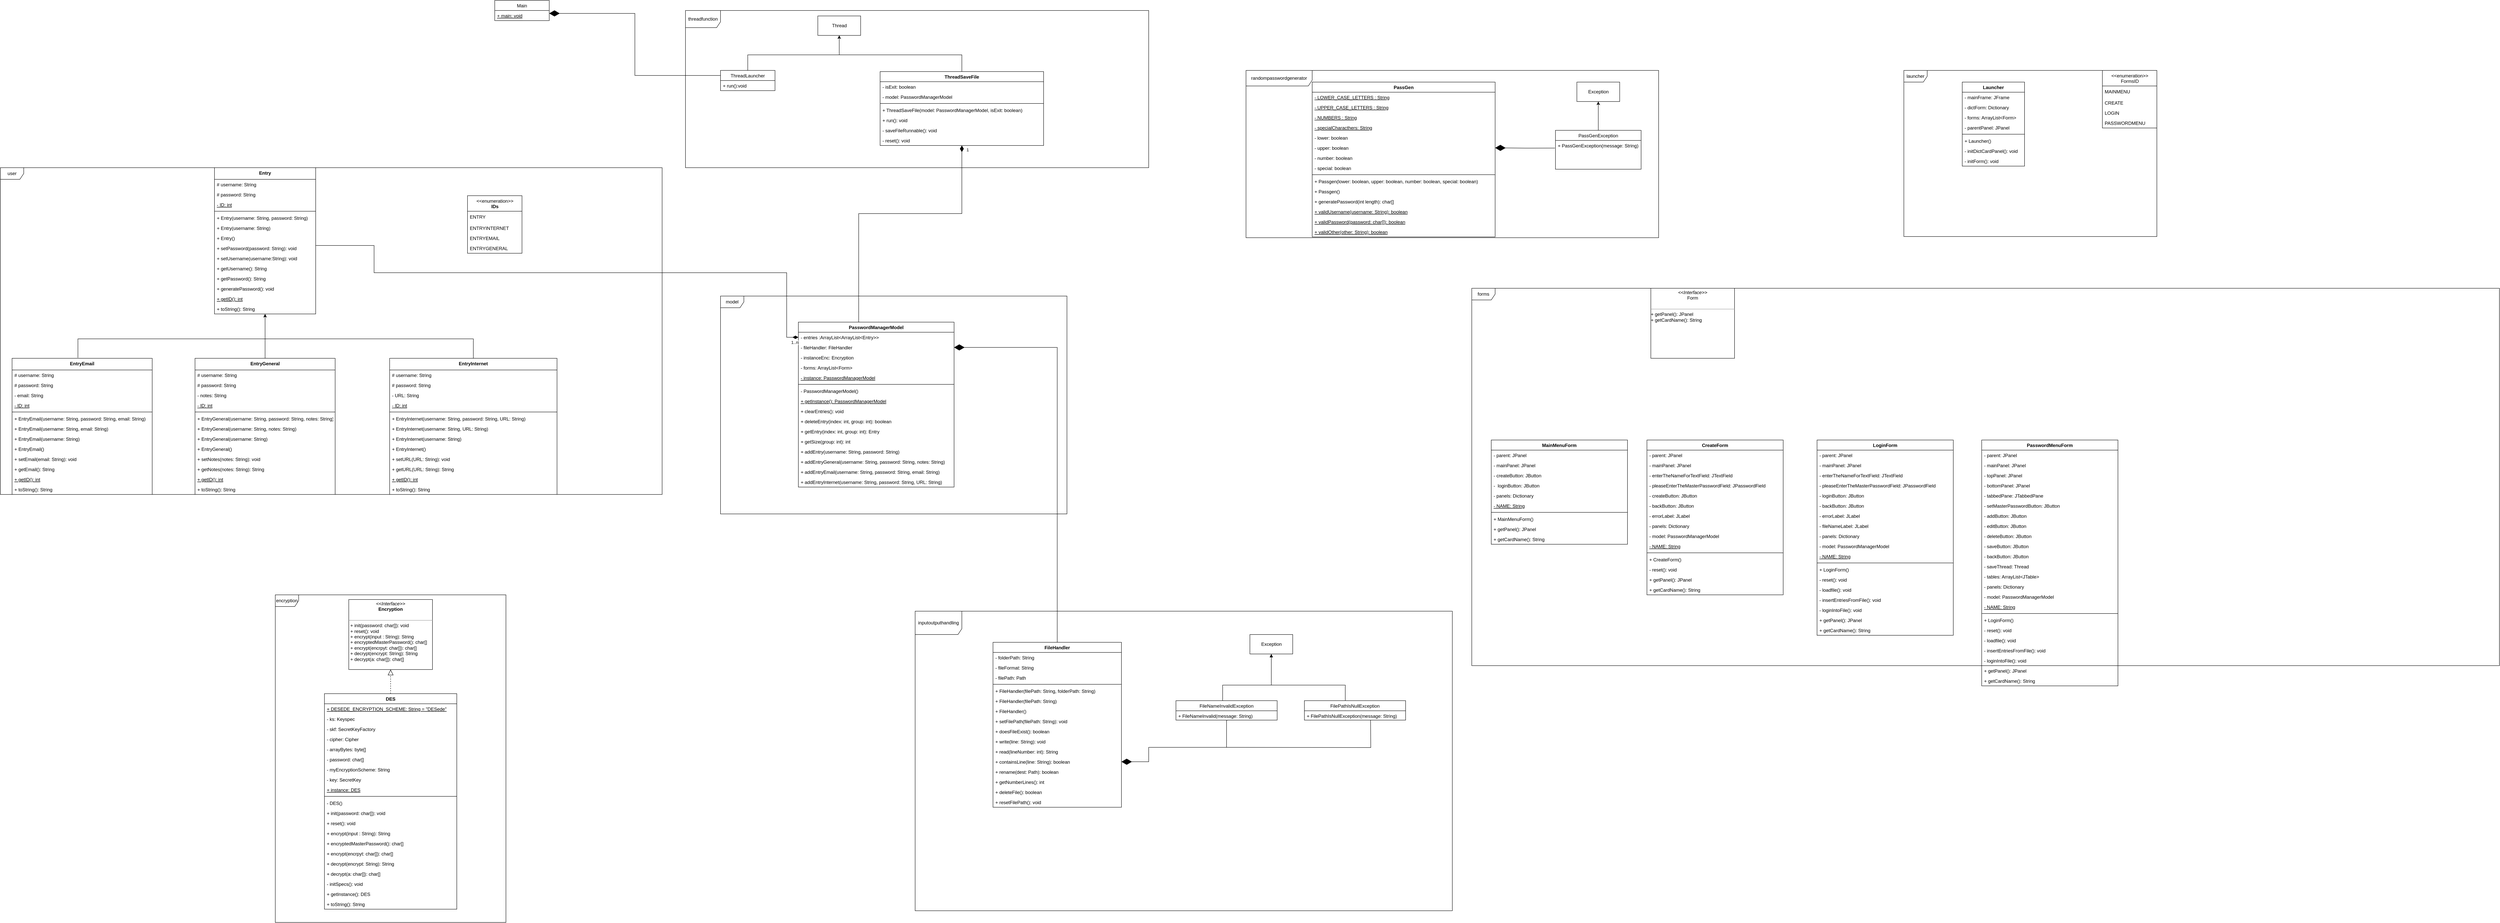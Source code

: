 <mxfile version="20.5.3" type="device"><diagram id="C5RBs43oDa-KdzZeNtuy" name="Page-1"><mxGraphModel dx="2947" dy="1024" grid="1" gridSize="10" guides="1" tooltips="1" connect="1" arrows="1" fold="1" page="1" pageScale="1" pageWidth="1169" pageHeight="827" math="0" shadow="0"><root><mxCell id="WIyWlLk6GJQsqaUBKTNV-0"/><mxCell id="WIyWlLk6GJQsqaUBKTNV-1" parent="WIyWlLk6GJQsqaUBKTNV-0"/><mxCell id="5ZpKfiF-GddbuxXE2S-U-15" value="&lt;div&gt;user&lt;/div&gt;" style="shape=umlFrame;whiteSpace=wrap;html=1;" parent="WIyWlLk6GJQsqaUBKTNV-1" vertex="1"><mxGeometry x="-1160" y="430" width="1700" height="840" as="geometry"/></mxCell><mxCell id="5ZpKfiF-GddbuxXE2S-U-20" value="Entry&#xA;" style="swimlane;fontStyle=1;align=center;verticalAlign=top;childLayout=stackLayout;horizontal=1;startSize=30;horizontalStack=0;resizeParent=1;resizeParentMax=0;resizeLast=0;collapsible=1;marginBottom=0;" parent="WIyWlLk6GJQsqaUBKTNV-1" vertex="1"><mxGeometry x="-610" y="430" width="260" height="376" as="geometry"><mxRectangle x="-1340" y="390" width="120" height="40" as="alternateBounds"/></mxGeometry></mxCell><mxCell id="5ZpKfiF-GddbuxXE2S-U-21" value="# username: String&#xA;" style="text;strokeColor=none;fillColor=none;align=left;verticalAlign=top;spacingLeft=4;spacingRight=4;overflow=hidden;rotatable=0;points=[[0,0.5],[1,0.5]];portConstraint=eastwest;" parent="5ZpKfiF-GddbuxXE2S-U-20" vertex="1"><mxGeometry y="30" width="260" height="26" as="geometry"/></mxCell><mxCell id="5ZpKfiF-GddbuxXE2S-U-24" value="# password: String&#xA;" style="text;strokeColor=none;fillColor=none;align=left;verticalAlign=top;spacingLeft=4;spacingRight=4;overflow=hidden;rotatable=0;points=[[0,0.5],[1,0.5]];portConstraint=eastwest;" parent="5ZpKfiF-GddbuxXE2S-U-20" vertex="1"><mxGeometry y="56" width="260" height="26" as="geometry"/></mxCell><mxCell id="5ZpKfiF-GddbuxXE2S-U-29" value="- ID: int" style="text;strokeColor=none;fillColor=none;align=left;verticalAlign=top;spacingLeft=4;spacingRight=4;overflow=hidden;rotatable=0;points=[[0,0.5],[1,0.5]];portConstraint=eastwest;fontStyle=4" parent="5ZpKfiF-GddbuxXE2S-U-20" vertex="1"><mxGeometry y="82" width="260" height="26" as="geometry"/></mxCell><mxCell id="5ZpKfiF-GddbuxXE2S-U-22" value="" style="line;strokeWidth=1;fillColor=none;align=left;verticalAlign=middle;spacingTop=-1;spacingLeft=3;spacingRight=3;rotatable=0;labelPosition=right;points=[];portConstraint=eastwest;strokeColor=inherit;" parent="5ZpKfiF-GddbuxXE2S-U-20" vertex="1"><mxGeometry y="108" width="260" height="8" as="geometry"/></mxCell><mxCell id="5ZpKfiF-GddbuxXE2S-U-23" value="+ Entry(username: String, password: String) " style="text;strokeColor=none;fillColor=none;align=left;verticalAlign=top;spacingLeft=4;spacingRight=4;overflow=hidden;rotatable=0;points=[[0,0.5],[1,0.5]];portConstraint=eastwest;" parent="5ZpKfiF-GddbuxXE2S-U-20" vertex="1"><mxGeometry y="116" width="260" height="26" as="geometry"/></mxCell><mxCell id="5ZpKfiF-GddbuxXE2S-U-30" value="+ Entry(username: String)&#xA;&#xA; " style="text;strokeColor=none;fillColor=none;align=left;verticalAlign=top;spacingLeft=4;spacingRight=4;overflow=hidden;rotatable=0;points=[[0,0.5],[1,0.5]];portConstraint=eastwest;" parent="5ZpKfiF-GddbuxXE2S-U-20" vertex="1"><mxGeometry y="142" width="260" height="26" as="geometry"/></mxCell><mxCell id="5ZpKfiF-GddbuxXE2S-U-31" value="+ Entry() " style="text;strokeColor=none;fillColor=none;align=left;verticalAlign=top;spacingLeft=4;spacingRight=4;overflow=hidden;rotatable=0;points=[[0,0.5],[1,0.5]];portConstraint=eastwest;" parent="5ZpKfiF-GddbuxXE2S-U-20" vertex="1"><mxGeometry y="168" width="260" height="26" as="geometry"/></mxCell><mxCell id="5ZpKfiF-GddbuxXE2S-U-32" value="+ setPassword(password: String): void&#xA;&#xA;" style="text;strokeColor=none;fillColor=none;align=left;verticalAlign=top;spacingLeft=4;spacingRight=4;overflow=hidden;rotatable=0;points=[[0,0.5],[1,0.5]];portConstraint=eastwest;" parent="5ZpKfiF-GddbuxXE2S-U-20" vertex="1"><mxGeometry y="194" width="260" height="26" as="geometry"/></mxCell><mxCell id="5ZpKfiF-GddbuxXE2S-U-34" value="+ setUsername(username:String): void&#xA;" style="text;strokeColor=none;fillColor=none;align=left;verticalAlign=top;spacingLeft=4;spacingRight=4;overflow=hidden;rotatable=0;points=[[0,0.5],[1,0.5]];portConstraint=eastwest;" parent="5ZpKfiF-GddbuxXE2S-U-20" vertex="1"><mxGeometry y="220" width="260" height="26" as="geometry"/></mxCell><mxCell id="5ZpKfiF-GddbuxXE2S-U-33" value="+ getUsername(): String" style="text;strokeColor=none;fillColor=none;align=left;verticalAlign=top;spacingLeft=4;spacingRight=4;overflow=hidden;rotatable=0;points=[[0,0.5],[1,0.5]];portConstraint=eastwest;" parent="5ZpKfiF-GddbuxXE2S-U-20" vertex="1"><mxGeometry y="246" width="260" height="26" as="geometry"/></mxCell><mxCell id="5ZpKfiF-GddbuxXE2S-U-35" value="+ getPassword(): String&#xA;" style="text;strokeColor=none;fillColor=none;align=left;verticalAlign=top;spacingLeft=4;spacingRight=4;overflow=hidden;rotatable=0;points=[[0,0.5],[1,0.5]];portConstraint=eastwest;" parent="5ZpKfiF-GddbuxXE2S-U-20" vertex="1"><mxGeometry y="272" width="260" height="26" as="geometry"/></mxCell><mxCell id="5ZpKfiF-GddbuxXE2S-U-36" value="+ generatePassword(): void&#xA;" style="text;strokeColor=none;fillColor=none;align=left;verticalAlign=top;spacingLeft=4;spacingRight=4;overflow=hidden;rotatable=0;points=[[0,0.5],[1,0.5]];portConstraint=eastwest;" parent="5ZpKfiF-GddbuxXE2S-U-20" vertex="1"><mxGeometry y="298" width="260" height="26" as="geometry"/></mxCell><mxCell id="5ZpKfiF-GddbuxXE2S-U-50" value="+ getID(): int" style="text;strokeColor=none;fillColor=none;align=left;verticalAlign=top;spacingLeft=4;spacingRight=4;overflow=hidden;rotatable=0;points=[[0,0.5],[1,0.5]];portConstraint=eastwest;fontStyle=4" parent="5ZpKfiF-GddbuxXE2S-U-20" vertex="1"><mxGeometry y="324" width="260" height="26" as="geometry"/></mxCell><mxCell id="5ZpKfiF-GddbuxXE2S-U-51" value="+ toString(): String" style="text;strokeColor=none;fillColor=none;align=left;verticalAlign=top;spacingLeft=4;spacingRight=4;overflow=hidden;rotatable=0;points=[[0,0.5],[1,0.5]];portConstraint=eastwest;" parent="5ZpKfiF-GddbuxXE2S-U-20" vertex="1"><mxGeometry y="350" width="260" height="26" as="geometry"/></mxCell><mxCell id="5ZpKfiF-GddbuxXE2S-U-52" value="EntryEmail" style="swimlane;fontStyle=1;align=center;verticalAlign=top;childLayout=stackLayout;horizontal=1;startSize=30;horizontalStack=0;resizeParent=1;resizeParentMax=0;resizeLast=0;collapsible=1;marginBottom=0;" parent="WIyWlLk6GJQsqaUBKTNV-1" vertex="1"><mxGeometry x="-1130" y="920" width="360" height="350" as="geometry"><mxRectangle x="-1340" y="390" width="120" height="40" as="alternateBounds"/></mxGeometry></mxCell><mxCell id="5ZpKfiF-GddbuxXE2S-U-53" value="# username: String&#xA;" style="text;strokeColor=none;fillColor=none;align=left;verticalAlign=top;spacingLeft=4;spacingRight=4;overflow=hidden;rotatable=0;points=[[0,0.5],[1,0.5]];portConstraint=eastwest;" parent="5ZpKfiF-GddbuxXE2S-U-52" vertex="1"><mxGeometry y="30" width="360" height="26" as="geometry"/></mxCell><mxCell id="5ZpKfiF-GddbuxXE2S-U-54" value="# password: String&#xA;" style="text;strokeColor=none;fillColor=none;align=left;verticalAlign=top;spacingLeft=4;spacingRight=4;overflow=hidden;rotatable=0;points=[[0,0.5],[1,0.5]];portConstraint=eastwest;" parent="5ZpKfiF-GddbuxXE2S-U-52" vertex="1"><mxGeometry y="56" width="360" height="26" as="geometry"/></mxCell><mxCell id="5ZpKfiF-GddbuxXE2S-U-97" value="- email: String" style="text;strokeColor=none;fillColor=none;align=left;verticalAlign=top;spacingLeft=4;spacingRight=4;overflow=hidden;rotatable=0;points=[[0,0.5],[1,0.5]];portConstraint=eastwest;" parent="5ZpKfiF-GddbuxXE2S-U-52" vertex="1"><mxGeometry y="82" width="360" height="26" as="geometry"/></mxCell><mxCell id="5ZpKfiF-GddbuxXE2S-U-55" value="- ID: int" style="text;strokeColor=none;fillColor=none;align=left;verticalAlign=top;spacingLeft=4;spacingRight=4;overflow=hidden;rotatable=0;points=[[0,0.5],[1,0.5]];portConstraint=eastwest;fontStyle=4" parent="5ZpKfiF-GddbuxXE2S-U-52" vertex="1"><mxGeometry y="108" width="360" height="26" as="geometry"/></mxCell><mxCell id="5ZpKfiF-GddbuxXE2S-U-56" value="" style="line;strokeWidth=1;fillColor=none;align=left;verticalAlign=middle;spacingTop=-1;spacingLeft=3;spacingRight=3;rotatable=0;labelPosition=right;points=[];portConstraint=eastwest;strokeColor=inherit;" parent="5ZpKfiF-GddbuxXE2S-U-52" vertex="1"><mxGeometry y="134" width="360" height="8" as="geometry"/></mxCell><mxCell id="5ZpKfiF-GddbuxXE2S-U-57" value="+ EntryEmail(username: String, password: String, email: String) " style="text;strokeColor=none;fillColor=none;align=left;verticalAlign=top;spacingLeft=4;spacingRight=4;overflow=hidden;rotatable=0;points=[[0,0.5],[1,0.5]];portConstraint=eastwest;" parent="5ZpKfiF-GddbuxXE2S-U-52" vertex="1"><mxGeometry y="142" width="360" height="26" as="geometry"/></mxCell><mxCell id="5ZpKfiF-GddbuxXE2S-U-58" value="+ EntryEmail(username: String, email: String)&#xA; " style="text;strokeColor=none;fillColor=none;align=left;verticalAlign=top;spacingLeft=4;spacingRight=4;overflow=hidden;rotatable=0;points=[[0,0.5],[1,0.5]];portConstraint=eastwest;" parent="5ZpKfiF-GddbuxXE2S-U-52" vertex="1"><mxGeometry y="168" width="360" height="26" as="geometry"/></mxCell><mxCell id="5ZpKfiF-GddbuxXE2S-U-59" value="+ EntryEmail(username: String) " style="text;strokeColor=none;fillColor=none;align=left;verticalAlign=top;spacingLeft=4;spacingRight=4;overflow=hidden;rotatable=0;points=[[0,0.5],[1,0.5]];portConstraint=eastwest;" parent="5ZpKfiF-GddbuxXE2S-U-52" vertex="1"><mxGeometry y="194" width="360" height="26" as="geometry"/></mxCell><mxCell id="5ZpKfiF-GddbuxXE2S-U-98" value="+ EntryEmail()" style="text;strokeColor=none;fillColor=none;align=left;verticalAlign=top;spacingLeft=4;spacingRight=4;overflow=hidden;rotatable=0;points=[[0,0.5],[1,0.5]];portConstraint=eastwest;" parent="5ZpKfiF-GddbuxXE2S-U-52" vertex="1"><mxGeometry y="220" width="360" height="26" as="geometry"/></mxCell><mxCell id="5ZpKfiF-GddbuxXE2S-U-60" value="+ setEmail(email: String): void&#xA;&#xA;" style="text;strokeColor=none;fillColor=none;align=left;verticalAlign=top;spacingLeft=4;spacingRight=4;overflow=hidden;rotatable=0;points=[[0,0.5],[1,0.5]];portConstraint=eastwest;" parent="5ZpKfiF-GddbuxXE2S-U-52" vertex="1"><mxGeometry y="246" width="360" height="26" as="geometry"/></mxCell><mxCell id="5ZpKfiF-GddbuxXE2S-U-61" value="+ getEmail(): String&#xA;" style="text;strokeColor=none;fillColor=none;align=left;verticalAlign=top;spacingLeft=4;spacingRight=4;overflow=hidden;rotatable=0;points=[[0,0.5],[1,0.5]];portConstraint=eastwest;" parent="5ZpKfiF-GddbuxXE2S-U-52" vertex="1"><mxGeometry y="272" width="360" height="26" as="geometry"/></mxCell><mxCell id="5ZpKfiF-GddbuxXE2S-U-65" value="+ getID(): int" style="text;strokeColor=none;fillColor=none;align=left;verticalAlign=top;spacingLeft=4;spacingRight=4;overflow=hidden;rotatable=0;points=[[0,0.5],[1,0.5]];portConstraint=eastwest;fontStyle=4" parent="5ZpKfiF-GddbuxXE2S-U-52" vertex="1"><mxGeometry y="298" width="360" height="26" as="geometry"/></mxCell><mxCell id="5ZpKfiF-GddbuxXE2S-U-66" value="+ toString(): String" style="text;strokeColor=none;fillColor=none;align=left;verticalAlign=top;spacingLeft=4;spacingRight=4;overflow=hidden;rotatable=0;points=[[0,0.5],[1,0.5]];portConstraint=eastwest;" parent="5ZpKfiF-GddbuxXE2S-U-52" vertex="1"><mxGeometry y="324" width="360" height="26" as="geometry"/></mxCell><mxCell id="5ZpKfiF-GddbuxXE2S-U-99" value="EntryGeneral" style="swimlane;fontStyle=1;align=center;verticalAlign=top;childLayout=stackLayout;horizontal=1;startSize=30;horizontalStack=0;resizeParent=1;resizeParentMax=0;resizeLast=0;collapsible=1;marginBottom=0;" parent="WIyWlLk6GJQsqaUBKTNV-1" vertex="1"><mxGeometry x="-660" y="920" width="360" height="350" as="geometry"><mxRectangle x="-1340" y="390" width="120" height="40" as="alternateBounds"/></mxGeometry></mxCell><mxCell id="5ZpKfiF-GddbuxXE2S-U-100" value="# username: String&#xA;" style="text;strokeColor=none;fillColor=none;align=left;verticalAlign=top;spacingLeft=4;spacingRight=4;overflow=hidden;rotatable=0;points=[[0,0.5],[1,0.5]];portConstraint=eastwest;" parent="5ZpKfiF-GddbuxXE2S-U-99" vertex="1"><mxGeometry y="30" width="360" height="26" as="geometry"/></mxCell><mxCell id="5ZpKfiF-GddbuxXE2S-U-101" value="# password: String&#xA;" style="text;strokeColor=none;fillColor=none;align=left;verticalAlign=top;spacingLeft=4;spacingRight=4;overflow=hidden;rotatable=0;points=[[0,0.5],[1,0.5]];portConstraint=eastwest;" parent="5ZpKfiF-GddbuxXE2S-U-99" vertex="1"><mxGeometry y="56" width="360" height="26" as="geometry"/></mxCell><mxCell id="5ZpKfiF-GddbuxXE2S-U-102" value="- notes: String" style="text;strokeColor=none;fillColor=none;align=left;verticalAlign=top;spacingLeft=4;spacingRight=4;overflow=hidden;rotatable=0;points=[[0,0.5],[1,0.5]];portConstraint=eastwest;" parent="5ZpKfiF-GddbuxXE2S-U-99" vertex="1"><mxGeometry y="82" width="360" height="26" as="geometry"/></mxCell><mxCell id="5ZpKfiF-GddbuxXE2S-U-103" value="- ID: int" style="text;strokeColor=none;fillColor=none;align=left;verticalAlign=top;spacingLeft=4;spacingRight=4;overflow=hidden;rotatable=0;points=[[0,0.5],[1,0.5]];portConstraint=eastwest;fontStyle=4" parent="5ZpKfiF-GddbuxXE2S-U-99" vertex="1"><mxGeometry y="108" width="360" height="26" as="geometry"/></mxCell><mxCell id="5ZpKfiF-GddbuxXE2S-U-104" value="" style="line;strokeWidth=1;fillColor=none;align=left;verticalAlign=middle;spacingTop=-1;spacingLeft=3;spacingRight=3;rotatable=0;labelPosition=right;points=[];portConstraint=eastwest;strokeColor=inherit;" parent="5ZpKfiF-GddbuxXE2S-U-99" vertex="1"><mxGeometry y="134" width="360" height="8" as="geometry"/></mxCell><mxCell id="5ZpKfiF-GddbuxXE2S-U-105" value="+ EntryGeneral(username: String, password: String, notes: String) " style="text;strokeColor=none;fillColor=none;align=left;verticalAlign=top;spacingLeft=4;spacingRight=4;overflow=hidden;rotatable=0;points=[[0,0.5],[1,0.5]];portConstraint=eastwest;" parent="5ZpKfiF-GddbuxXE2S-U-99" vertex="1"><mxGeometry y="142" width="360" height="26" as="geometry"/></mxCell><mxCell id="5ZpKfiF-GddbuxXE2S-U-106" value="+ EntryGeneral(username: String, notes: String)&#xA; " style="text;strokeColor=none;fillColor=none;align=left;verticalAlign=top;spacingLeft=4;spacingRight=4;overflow=hidden;rotatable=0;points=[[0,0.5],[1,0.5]];portConstraint=eastwest;" parent="5ZpKfiF-GddbuxXE2S-U-99" vertex="1"><mxGeometry y="168" width="360" height="26" as="geometry"/></mxCell><mxCell id="5ZpKfiF-GddbuxXE2S-U-107" value="+ EntryGeneral(username: String) " style="text;strokeColor=none;fillColor=none;align=left;verticalAlign=top;spacingLeft=4;spacingRight=4;overflow=hidden;rotatable=0;points=[[0,0.5],[1,0.5]];portConstraint=eastwest;" parent="5ZpKfiF-GddbuxXE2S-U-99" vertex="1"><mxGeometry y="194" width="360" height="26" as="geometry"/></mxCell><mxCell id="5ZpKfiF-GddbuxXE2S-U-108" value="+ EntryGeneral()" style="text;strokeColor=none;fillColor=none;align=left;verticalAlign=top;spacingLeft=4;spacingRight=4;overflow=hidden;rotatable=0;points=[[0,0.5],[1,0.5]];portConstraint=eastwest;" parent="5ZpKfiF-GddbuxXE2S-U-99" vertex="1"><mxGeometry y="220" width="360" height="26" as="geometry"/></mxCell><mxCell id="5ZpKfiF-GddbuxXE2S-U-109" value="+ setNotes(notes: String): void&#xA;&#xA;" style="text;strokeColor=none;fillColor=none;align=left;verticalAlign=top;spacingLeft=4;spacingRight=4;overflow=hidden;rotatable=0;points=[[0,0.5],[1,0.5]];portConstraint=eastwest;" parent="5ZpKfiF-GddbuxXE2S-U-99" vertex="1"><mxGeometry y="246" width="360" height="26" as="geometry"/></mxCell><mxCell id="5ZpKfiF-GddbuxXE2S-U-110" value="+ getNotes(notes: String): String&#xA;" style="text;strokeColor=none;fillColor=none;align=left;verticalAlign=top;spacingLeft=4;spacingRight=4;overflow=hidden;rotatable=0;points=[[0,0.5],[1,0.5]];portConstraint=eastwest;" parent="5ZpKfiF-GddbuxXE2S-U-99" vertex="1"><mxGeometry y="272" width="360" height="26" as="geometry"/></mxCell><mxCell id="5ZpKfiF-GddbuxXE2S-U-111" value="+ getID(): int" style="text;strokeColor=none;fillColor=none;align=left;verticalAlign=top;spacingLeft=4;spacingRight=4;overflow=hidden;rotatable=0;points=[[0,0.5],[1,0.5]];portConstraint=eastwest;fontStyle=4" parent="5ZpKfiF-GddbuxXE2S-U-99" vertex="1"><mxGeometry y="298" width="360" height="26" as="geometry"/></mxCell><mxCell id="5ZpKfiF-GddbuxXE2S-U-112" value="+ toString(): String" style="text;strokeColor=none;fillColor=none;align=left;verticalAlign=top;spacingLeft=4;spacingRight=4;overflow=hidden;rotatable=0;points=[[0,0.5],[1,0.5]];portConstraint=eastwest;" parent="5ZpKfiF-GddbuxXE2S-U-99" vertex="1"><mxGeometry y="324" width="360" height="26" as="geometry"/></mxCell><mxCell id="5ZpKfiF-GddbuxXE2S-U-113" value="EntryInternet" style="swimlane;fontStyle=1;align=center;verticalAlign=top;childLayout=stackLayout;horizontal=1;startSize=30;horizontalStack=0;resizeParent=1;resizeParentMax=0;resizeLast=0;collapsible=1;marginBottom=0;" parent="WIyWlLk6GJQsqaUBKTNV-1" vertex="1"><mxGeometry x="-160" y="920" width="430" height="350" as="geometry"><mxRectangle x="-1340" y="390" width="120" height="40" as="alternateBounds"/></mxGeometry></mxCell><mxCell id="5ZpKfiF-GddbuxXE2S-U-114" value="# username: String&#xA;" style="text;strokeColor=none;fillColor=none;align=left;verticalAlign=top;spacingLeft=4;spacingRight=4;overflow=hidden;rotatable=0;points=[[0,0.5],[1,0.5]];portConstraint=eastwest;" parent="5ZpKfiF-GddbuxXE2S-U-113" vertex="1"><mxGeometry y="30" width="430" height="26" as="geometry"/></mxCell><mxCell id="5ZpKfiF-GddbuxXE2S-U-115" value="# password: String&#xA;" style="text;strokeColor=none;fillColor=none;align=left;verticalAlign=top;spacingLeft=4;spacingRight=4;overflow=hidden;rotatable=0;points=[[0,0.5],[1,0.5]];portConstraint=eastwest;" parent="5ZpKfiF-GddbuxXE2S-U-113" vertex="1"><mxGeometry y="56" width="430" height="26" as="geometry"/></mxCell><mxCell id="5ZpKfiF-GddbuxXE2S-U-116" value="- URL: String" style="text;strokeColor=none;fillColor=none;align=left;verticalAlign=top;spacingLeft=4;spacingRight=4;overflow=hidden;rotatable=0;points=[[0,0.5],[1,0.5]];portConstraint=eastwest;" parent="5ZpKfiF-GddbuxXE2S-U-113" vertex="1"><mxGeometry y="82" width="430" height="26" as="geometry"/></mxCell><mxCell id="5ZpKfiF-GddbuxXE2S-U-117" value="- ID: int" style="text;strokeColor=none;fillColor=none;align=left;verticalAlign=top;spacingLeft=4;spacingRight=4;overflow=hidden;rotatable=0;points=[[0,0.5],[1,0.5]];portConstraint=eastwest;fontStyle=4" parent="5ZpKfiF-GddbuxXE2S-U-113" vertex="1"><mxGeometry y="108" width="430" height="26" as="geometry"/></mxCell><mxCell id="5ZpKfiF-GddbuxXE2S-U-118" value="" style="line;strokeWidth=1;fillColor=none;align=left;verticalAlign=middle;spacingTop=-1;spacingLeft=3;spacingRight=3;rotatable=0;labelPosition=right;points=[];portConstraint=eastwest;strokeColor=inherit;" parent="5ZpKfiF-GddbuxXE2S-U-113" vertex="1"><mxGeometry y="134" width="430" height="8" as="geometry"/></mxCell><mxCell id="5ZpKfiF-GddbuxXE2S-U-119" value="+ EntryInternet(username: String, password: String, URL: String) " style="text;strokeColor=none;fillColor=none;align=left;verticalAlign=top;spacingLeft=4;spacingRight=4;overflow=hidden;rotatable=0;points=[[0,0.5],[1,0.5]];portConstraint=eastwest;" parent="5ZpKfiF-GddbuxXE2S-U-113" vertex="1"><mxGeometry y="142" width="430" height="26" as="geometry"/></mxCell><mxCell id="5ZpKfiF-GddbuxXE2S-U-120" value="+ EntryInternet(username: String, URL: String) " style="text;strokeColor=none;fillColor=none;align=left;verticalAlign=top;spacingLeft=4;spacingRight=4;overflow=hidden;rotatable=0;points=[[0,0.5],[1,0.5]];portConstraint=eastwest;" parent="5ZpKfiF-GddbuxXE2S-U-113" vertex="1"><mxGeometry y="168" width="430" height="26" as="geometry"/></mxCell><mxCell id="5ZpKfiF-GddbuxXE2S-U-121" value="+ EntryInternet(username: String) " style="text;strokeColor=none;fillColor=none;align=left;verticalAlign=top;spacingLeft=4;spacingRight=4;overflow=hidden;rotatable=0;points=[[0,0.5],[1,0.5]];portConstraint=eastwest;" parent="5ZpKfiF-GddbuxXE2S-U-113" vertex="1"><mxGeometry y="194" width="430" height="26" as="geometry"/></mxCell><mxCell id="5ZpKfiF-GddbuxXE2S-U-122" value="+ EntryInternet()" style="text;strokeColor=none;fillColor=none;align=left;verticalAlign=top;spacingLeft=4;spacingRight=4;overflow=hidden;rotatable=0;points=[[0,0.5],[1,0.5]];portConstraint=eastwest;" parent="5ZpKfiF-GddbuxXE2S-U-113" vertex="1"><mxGeometry y="220" width="430" height="26" as="geometry"/></mxCell><mxCell id="5ZpKfiF-GddbuxXE2S-U-123" value="+ setURL(URL: String): void&#xA;&#xA;" style="text;strokeColor=none;fillColor=none;align=left;verticalAlign=top;spacingLeft=4;spacingRight=4;overflow=hidden;rotatable=0;points=[[0,0.5],[1,0.5]];portConstraint=eastwest;" parent="5ZpKfiF-GddbuxXE2S-U-113" vertex="1"><mxGeometry y="246" width="430" height="26" as="geometry"/></mxCell><mxCell id="5ZpKfiF-GddbuxXE2S-U-124" value="+ getURL(URL: String): String&#xA;" style="text;strokeColor=none;fillColor=none;align=left;verticalAlign=top;spacingLeft=4;spacingRight=4;overflow=hidden;rotatable=0;points=[[0,0.5],[1,0.5]];portConstraint=eastwest;" parent="5ZpKfiF-GddbuxXE2S-U-113" vertex="1"><mxGeometry y="272" width="430" height="26" as="geometry"/></mxCell><mxCell id="5ZpKfiF-GddbuxXE2S-U-125" value="+ getID(): int" style="text;strokeColor=none;fillColor=none;align=left;verticalAlign=top;spacingLeft=4;spacingRight=4;overflow=hidden;rotatable=0;points=[[0,0.5],[1,0.5]];portConstraint=eastwest;fontStyle=4" parent="5ZpKfiF-GddbuxXE2S-U-113" vertex="1"><mxGeometry y="298" width="430" height="26" as="geometry"/></mxCell><mxCell id="5ZpKfiF-GddbuxXE2S-U-126" value="+ toString(): String" style="text;strokeColor=none;fillColor=none;align=left;verticalAlign=top;spacingLeft=4;spacingRight=4;overflow=hidden;rotatable=0;points=[[0,0.5],[1,0.5]];portConstraint=eastwest;" parent="5ZpKfiF-GddbuxXE2S-U-113" vertex="1"><mxGeometry y="324" width="430" height="26" as="geometry"/></mxCell><mxCell id="5ZpKfiF-GddbuxXE2S-U-130" value="" style="endArrow=classic;html=1;rounded=0;exitX=0.5;exitY=0;exitDx=0;exitDy=0;edgeStyle=orthogonalEdgeStyle;entryX=0.5;entryY=1;entryDx=0;entryDy=0;" parent="WIyWlLk6GJQsqaUBKTNV-1" source="5ZpKfiF-GddbuxXE2S-U-99" target="5ZpKfiF-GddbuxXE2S-U-20" edge="1"><mxGeometry width="50" height="50" relative="1" as="geometry"><mxPoint x="-490" y="970" as="sourcePoint"/><mxPoint x="-480" y="810" as="targetPoint"/></mxGeometry></mxCell><mxCell id="5ZpKfiF-GddbuxXE2S-U-143" value="&amp;lt;&amp;lt;enumeration&amp;gt;&amp;gt;&lt;br&gt;&lt;div&gt;&lt;b&gt;IDs&lt;/b&gt;&lt;/div&gt;&lt;div&gt;&lt;b&gt;&lt;br&gt;&lt;/b&gt;&lt;/div&gt;" style="swimlane;fontStyle=0;align=center;verticalAlign=top;childLayout=stackLayout;horizontal=1;startSize=40;horizontalStack=0;resizeParent=1;resizeParentMax=0;resizeLast=0;collapsible=0;marginBottom=0;html=1;" parent="WIyWlLk6GJQsqaUBKTNV-1" vertex="1"><mxGeometry x="40" y="502" width="140" height="148" as="geometry"/></mxCell><mxCell id="5ZpKfiF-GddbuxXE2S-U-144" value="ENTRY" style="text;html=1;strokeColor=none;fillColor=none;align=left;verticalAlign=middle;spacingLeft=4;spacingRight=4;overflow=hidden;rotatable=0;points=[[0,0.5],[1,0.5]];portConstraint=eastwest;" parent="5ZpKfiF-GddbuxXE2S-U-143" vertex="1"><mxGeometry y="40" width="140" height="30" as="geometry"/></mxCell><mxCell id="5ZpKfiF-GddbuxXE2S-U-146" value="ENTRYINTERNET" style="text;strokeColor=none;fillColor=none;align=left;verticalAlign=top;spacingLeft=4;spacingRight=4;overflow=hidden;rotatable=0;points=[[0,0.5],[1,0.5]];portConstraint=eastwest;" parent="5ZpKfiF-GddbuxXE2S-U-143" vertex="1"><mxGeometry y="70" width="140" height="26" as="geometry"/></mxCell><mxCell id="5ZpKfiF-GddbuxXE2S-U-147" value="ENTRYEMAIL" style="text;strokeColor=none;fillColor=none;align=left;verticalAlign=top;spacingLeft=4;spacingRight=4;overflow=hidden;rotatable=0;points=[[0,0.5],[1,0.5]];portConstraint=eastwest;" parent="5ZpKfiF-GddbuxXE2S-U-143" vertex="1"><mxGeometry y="96" width="140" height="26" as="geometry"/></mxCell><mxCell id="5ZpKfiF-GddbuxXE2S-U-148" value="ENTRYGENERAL" style="text;strokeColor=none;fillColor=none;align=left;verticalAlign=top;spacingLeft=4;spacingRight=4;overflow=hidden;rotatable=0;points=[[0,0.5],[1,0.5]];portConstraint=eastwest;" parent="5ZpKfiF-GddbuxXE2S-U-143" vertex="1"><mxGeometry y="122" width="140" height="26" as="geometry"/></mxCell><mxCell id="5ZpKfiF-GddbuxXE2S-U-149" value="&lt;div&gt;threadfunction&lt;/div&gt;" style="shape=umlFrame;whiteSpace=wrap;html=1;width=90;height=44;" parent="WIyWlLk6GJQsqaUBKTNV-1" vertex="1"><mxGeometry x="600" y="26" width="1190" height="404" as="geometry"/></mxCell><mxCell id="5ZpKfiF-GddbuxXE2S-U-150" value="Thread" style="html=1;" parent="WIyWlLk6GJQsqaUBKTNV-1" vertex="1"><mxGeometry x="940" y="40" width="110" height="50" as="geometry"/></mxCell><mxCell id="5ZpKfiF-GddbuxXE2S-U-151" value="ThreadLauncher" style="swimlane;fontStyle=0;childLayout=stackLayout;horizontal=1;startSize=26;fillColor=none;horizontalStack=0;resizeParent=1;resizeParentMax=0;resizeLast=0;collapsible=1;marginBottom=0;" parent="WIyWlLk6GJQsqaUBKTNV-1" vertex="1"><mxGeometry x="690" y="180" width="140" height="52" as="geometry"/></mxCell><mxCell id="5ZpKfiF-GddbuxXE2S-U-152" value="+ run():void" style="text;strokeColor=none;fillColor=none;align=left;verticalAlign=top;spacingLeft=4;spacingRight=4;overflow=hidden;rotatable=0;points=[[0,0.5],[1,0.5]];portConstraint=eastwest;" parent="5ZpKfiF-GddbuxXE2S-U-151" vertex="1"><mxGeometry y="26" width="140" height="26" as="geometry"/></mxCell><mxCell id="5ZpKfiF-GddbuxXE2S-U-157" value="" style="endArrow=classic;html=1;rounded=0;edgeStyle=orthogonalEdgeStyle;entryX=0.5;entryY=1;entryDx=0;entryDy=0;" parent="WIyWlLk6GJQsqaUBKTNV-1" target="5ZpKfiF-GddbuxXE2S-U-150" edge="1"><mxGeometry width="50" height="50" relative="1" as="geometry"><mxPoint x="760" y="180" as="sourcePoint"/><mxPoint x="810" y="130" as="targetPoint"/><Array as="points"><mxPoint x="760" y="140"/><mxPoint x="995" y="140"/></Array></mxGeometry></mxCell><mxCell id="5ZpKfiF-GddbuxXE2S-U-158" value="ThreadSaveFile&#xA;" style="swimlane;fontStyle=1;align=center;verticalAlign=top;childLayout=stackLayout;horizontal=1;startSize=26;horizontalStack=0;resizeParent=1;resizeParentMax=0;resizeLast=0;collapsible=1;marginBottom=0;" parent="WIyWlLk6GJQsqaUBKTNV-1" vertex="1"><mxGeometry x="1100" y="183" width="420" height="190" as="geometry"/></mxCell><mxCell id="5ZpKfiF-GddbuxXE2S-U-159" value="- isExit: boolean" style="text;strokeColor=none;fillColor=none;align=left;verticalAlign=top;spacingLeft=4;spacingRight=4;overflow=hidden;rotatable=0;points=[[0,0.5],[1,0.5]];portConstraint=eastwest;" parent="5ZpKfiF-GddbuxXE2S-U-158" vertex="1"><mxGeometry y="26" width="420" height="26" as="geometry"/></mxCell><mxCell id="5ZpKfiF-GddbuxXE2S-U-180" value="- model: PasswordManagerModel" style="text;strokeColor=none;fillColor=none;align=left;verticalAlign=top;spacingLeft=4;spacingRight=4;overflow=hidden;rotatable=0;points=[[0,0.5],[1,0.5]];portConstraint=eastwest;" parent="5ZpKfiF-GddbuxXE2S-U-158" vertex="1"><mxGeometry y="52" width="420" height="26" as="geometry"/></mxCell><mxCell id="5ZpKfiF-GddbuxXE2S-U-160" value="" style="line;strokeWidth=1;fillColor=none;align=left;verticalAlign=middle;spacingTop=-1;spacingLeft=3;spacingRight=3;rotatable=0;labelPosition=right;points=[];portConstraint=eastwest;strokeColor=inherit;" parent="5ZpKfiF-GddbuxXE2S-U-158" vertex="1"><mxGeometry y="78" width="420" height="8" as="geometry"/></mxCell><mxCell id="5ZpKfiF-GddbuxXE2S-U-161" value="+ ThreadSaveFile(model: PasswordManagerModel, isExit: boolean)" style="text;strokeColor=none;fillColor=none;align=left;verticalAlign=top;spacingLeft=4;spacingRight=4;overflow=hidden;rotatable=0;points=[[0,0.5],[1,0.5]];portConstraint=eastwest;" parent="5ZpKfiF-GddbuxXE2S-U-158" vertex="1"><mxGeometry y="86" width="420" height="26" as="geometry"/></mxCell><mxCell id="5ZpKfiF-GddbuxXE2S-U-171" value="+ run(): void" style="text;strokeColor=none;fillColor=none;align=left;verticalAlign=top;spacingLeft=4;spacingRight=4;overflow=hidden;rotatable=0;points=[[0,0.5],[1,0.5]];portConstraint=eastwest;" parent="5ZpKfiF-GddbuxXE2S-U-158" vertex="1"><mxGeometry y="112" width="420" height="26" as="geometry"/></mxCell><mxCell id="5ZpKfiF-GddbuxXE2S-U-172" value="- saveFileRunnable(): void" style="text;strokeColor=none;fillColor=none;align=left;verticalAlign=top;spacingLeft=4;spacingRight=4;overflow=hidden;rotatable=0;points=[[0,0.5],[1,0.5]];portConstraint=eastwest;" parent="5ZpKfiF-GddbuxXE2S-U-158" vertex="1"><mxGeometry y="138" width="420" height="26" as="geometry"/></mxCell><mxCell id="5ZpKfiF-GddbuxXE2S-U-173" value="- reset(): void" style="text;strokeColor=none;fillColor=none;align=left;verticalAlign=top;spacingLeft=4;spacingRight=4;overflow=hidden;rotatable=0;points=[[0,0.5],[1,0.5]];portConstraint=eastwest;" parent="5ZpKfiF-GddbuxXE2S-U-158" vertex="1"><mxGeometry y="164" width="420" height="26" as="geometry"/></mxCell><mxCell id="5ZpKfiF-GddbuxXE2S-U-163" value="model" style="shape=umlFrame;whiteSpace=wrap;html=1;" parent="WIyWlLk6GJQsqaUBKTNV-1" vertex="1"><mxGeometry x="690" y="760" width="890" height="560" as="geometry"/></mxCell><mxCell id="5ZpKfiF-GddbuxXE2S-U-164" value="PasswordManagerModel" style="swimlane;fontStyle=1;align=center;verticalAlign=top;childLayout=stackLayout;horizontal=1;startSize=26;horizontalStack=0;resizeParent=1;resizeParentMax=0;resizeLast=0;collapsible=1;marginBottom=0;" parent="WIyWlLk6GJQsqaUBKTNV-1" vertex="1"><mxGeometry x="890" y="827" width="400" height="424" as="geometry"/></mxCell><mxCell id="5ZpKfiF-GddbuxXE2S-U-165" value="- entries :ArrayList&lt;ArrayList&lt;Entry&gt;&gt;" style="text;strokeColor=none;fillColor=none;align=left;verticalAlign=top;spacingLeft=4;spacingRight=4;overflow=hidden;rotatable=0;points=[[0,0.5],[1,0.5]];portConstraint=eastwest;" parent="5ZpKfiF-GddbuxXE2S-U-164" vertex="1"><mxGeometry y="26" width="400" height="26" as="geometry"/></mxCell><mxCell id="5ZpKfiF-GddbuxXE2S-U-181" value="- fileHandler: FileHandler" style="text;strokeColor=none;fillColor=none;align=left;verticalAlign=top;spacingLeft=4;spacingRight=4;overflow=hidden;rotatable=0;points=[[0,0.5],[1,0.5]];portConstraint=eastwest;" parent="5ZpKfiF-GddbuxXE2S-U-164" vertex="1"><mxGeometry y="52" width="400" height="26" as="geometry"/></mxCell><mxCell id="5ZpKfiF-GddbuxXE2S-U-183" value="- instanceEnc: Encryption" style="text;strokeColor=none;fillColor=none;align=left;verticalAlign=top;spacingLeft=4;spacingRight=4;overflow=hidden;rotatable=0;points=[[0,0.5],[1,0.5]];portConstraint=eastwest;" parent="5ZpKfiF-GddbuxXE2S-U-164" vertex="1"><mxGeometry y="78" width="400" height="26" as="geometry"/></mxCell><mxCell id="5ZpKfiF-GddbuxXE2S-U-185" value="- forms: ArrayList&lt;Form&gt;" style="text;strokeColor=none;fillColor=none;align=left;verticalAlign=top;spacingLeft=4;spacingRight=4;overflow=hidden;rotatable=0;points=[[0,0.5],[1,0.5]];portConstraint=eastwest;" parent="5ZpKfiF-GddbuxXE2S-U-164" vertex="1"><mxGeometry y="104" width="400" height="26" as="geometry"/></mxCell><mxCell id="5ZpKfiF-GddbuxXE2S-U-186" value="- instance: PasswordManagerModel" style="text;strokeColor=none;fillColor=none;align=left;verticalAlign=top;spacingLeft=4;spacingRight=4;overflow=hidden;rotatable=0;points=[[0,0.5],[1,0.5]];portConstraint=eastwest;fontStyle=4" parent="5ZpKfiF-GddbuxXE2S-U-164" vertex="1"><mxGeometry y="130" width="400" height="26" as="geometry"/></mxCell><mxCell id="5ZpKfiF-GddbuxXE2S-U-166" value="" style="line;strokeWidth=1;fillColor=none;align=left;verticalAlign=middle;spacingTop=-1;spacingLeft=3;spacingRight=3;rotatable=0;labelPosition=right;points=[];portConstraint=eastwest;strokeColor=inherit;" parent="5ZpKfiF-GddbuxXE2S-U-164" vertex="1"><mxGeometry y="156" width="400" height="8" as="geometry"/></mxCell><mxCell id="5ZpKfiF-GddbuxXE2S-U-167" value="- PasswordManagerModel()" style="text;strokeColor=none;fillColor=none;align=left;verticalAlign=top;spacingLeft=4;spacingRight=4;overflow=hidden;rotatable=0;points=[[0,0.5],[1,0.5]];portConstraint=eastwest;" parent="5ZpKfiF-GddbuxXE2S-U-164" vertex="1"><mxGeometry y="164" width="400" height="26" as="geometry"/></mxCell><mxCell id="5ZpKfiF-GddbuxXE2S-U-187" value="+ getInstance(): PasswordManagerModel" style="text;strokeColor=none;fillColor=none;align=left;verticalAlign=top;spacingLeft=4;spacingRight=4;overflow=hidden;rotatable=0;points=[[0,0.5],[1,0.5]];portConstraint=eastwest;fontStyle=4" parent="5ZpKfiF-GddbuxXE2S-U-164" vertex="1"><mxGeometry y="190" width="400" height="26" as="geometry"/></mxCell><mxCell id="5ZpKfiF-GddbuxXE2S-U-193" value="+ clearEntries(): void" style="text;strokeColor=none;fillColor=none;align=left;verticalAlign=top;spacingLeft=4;spacingRight=4;overflow=hidden;rotatable=0;points=[[0,0.5],[1,0.5]];portConstraint=eastwest;fontStyle=0" parent="5ZpKfiF-GddbuxXE2S-U-164" vertex="1"><mxGeometry y="216" width="400" height="26" as="geometry"/></mxCell><mxCell id="5ZpKfiF-GddbuxXE2S-U-198" value="+ deleteEntry(index: int, group: int): boolean" style="text;strokeColor=none;fillColor=none;align=left;verticalAlign=top;spacingLeft=4;spacingRight=4;overflow=hidden;rotatable=0;points=[[0,0.5],[1,0.5]];portConstraint=eastwest;fontStyle=0" parent="5ZpKfiF-GddbuxXE2S-U-164" vertex="1"><mxGeometry y="242" width="400" height="26" as="geometry"/></mxCell><mxCell id="5ZpKfiF-GddbuxXE2S-U-200" value="+ getEntry(index: int, group: int): Entry" style="text;strokeColor=none;fillColor=none;align=left;verticalAlign=top;spacingLeft=4;spacingRight=4;overflow=hidden;rotatable=0;points=[[0,0.5],[1,0.5]];portConstraint=eastwest;fontStyle=0" parent="5ZpKfiF-GddbuxXE2S-U-164" vertex="1"><mxGeometry y="268" width="400" height="26" as="geometry"/></mxCell><mxCell id="5ZpKfiF-GddbuxXE2S-U-201" value="+ getSize(group: int): int" style="text;strokeColor=none;fillColor=none;align=left;verticalAlign=top;spacingLeft=4;spacingRight=4;overflow=hidden;rotatable=0;points=[[0,0.5],[1,0.5]];portConstraint=eastwest;fontStyle=0" parent="5ZpKfiF-GddbuxXE2S-U-164" vertex="1"><mxGeometry y="294" width="400" height="26" as="geometry"/></mxCell><mxCell id="5ZpKfiF-GddbuxXE2S-U-194" value="+ addEntry(username: String, password: String)" style="text;strokeColor=none;fillColor=none;align=left;verticalAlign=top;spacingLeft=4;spacingRight=4;overflow=hidden;rotatable=0;points=[[0,0.5],[1,0.5]];portConstraint=eastwest;fontStyle=0" parent="5ZpKfiF-GddbuxXE2S-U-164" vertex="1"><mxGeometry y="320" width="400" height="26" as="geometry"/></mxCell><mxCell id="5ZpKfiF-GddbuxXE2S-U-195" value="+ addEntryGeneral(username: String, password: String, notes: String)" style="text;strokeColor=none;fillColor=none;align=left;verticalAlign=top;spacingLeft=4;spacingRight=4;overflow=hidden;rotatable=0;points=[[0,0.5],[1,0.5]];portConstraint=eastwest;fontStyle=0" parent="5ZpKfiF-GddbuxXE2S-U-164" vertex="1"><mxGeometry y="346" width="400" height="26" as="geometry"/></mxCell><mxCell id="5ZpKfiF-GddbuxXE2S-U-202" value="+ addEntryEmail(username: String, password: String, email: String)" style="text;strokeColor=none;fillColor=none;align=left;verticalAlign=top;spacingLeft=4;spacingRight=4;overflow=hidden;rotatable=0;points=[[0,0.5],[1,0.5]];portConstraint=eastwest;fontStyle=0" parent="5ZpKfiF-GddbuxXE2S-U-164" vertex="1"><mxGeometry y="372" width="400" height="26" as="geometry"/></mxCell><mxCell id="5ZpKfiF-GddbuxXE2S-U-203" value="+ addEntryInternet(username: String, password: String, URL: String)" style="text;strokeColor=none;fillColor=none;align=left;verticalAlign=top;spacingLeft=4;spacingRight=4;overflow=hidden;rotatable=0;points=[[0,0.5],[1,0.5]];portConstraint=eastwest;fontStyle=0" parent="5ZpKfiF-GddbuxXE2S-U-164" vertex="1"><mxGeometry y="398" width="400" height="26" as="geometry"/></mxCell><mxCell id="5ZpKfiF-GddbuxXE2S-U-169" value="1" style="endArrow=none;html=1;endSize=12;startArrow=diamondThin;startSize=14;startFill=1;edgeStyle=orthogonalEdgeStyle;align=left;verticalAlign=bottom;rounded=0;entryX=0.5;entryY=0;entryDx=0;entryDy=0;endFill=0;exitX=0.5;exitY=1;exitDx=0;exitDy=0;" parent="WIyWlLk6GJQsqaUBKTNV-1" source="5ZpKfiF-GddbuxXE2S-U-158" target="5ZpKfiF-GddbuxXE2S-U-164" edge="1"><mxGeometry x="-0.947" y="10" relative="1" as="geometry"><mxPoint x="1310" y="360" as="sourcePoint"/><mxPoint x="1280" y="680" as="targetPoint"/><Array as="points"><mxPoint x="1310" y="548"/><mxPoint x="1045" y="548"/></Array><mxPoint as="offset"/></mxGeometry></mxCell><mxCell id="5ZpKfiF-GddbuxXE2S-U-174" value="Main" style="swimlane;fontStyle=0;childLayout=stackLayout;horizontal=1;startSize=26;fillColor=none;horizontalStack=0;resizeParent=1;resizeParentMax=0;resizeLast=0;collapsible=1;marginBottom=0;" parent="WIyWlLk6GJQsqaUBKTNV-1" vertex="1"><mxGeometry x="110" width="140" height="52" as="geometry"/></mxCell><mxCell id="5ZpKfiF-GddbuxXE2S-U-176" value="+ main: void" style="text;strokeColor=none;fillColor=none;align=left;verticalAlign=top;spacingLeft=4;spacingRight=4;overflow=hidden;rotatable=0;points=[[0,0.5],[1,0.5]];portConstraint=eastwest;fontStyle=4" parent="5ZpKfiF-GddbuxXE2S-U-174" vertex="1"><mxGeometry y="26" width="140" height="26" as="geometry"/></mxCell><mxCell id="5ZpKfiF-GddbuxXE2S-U-179" value="" style="endArrow=diamondThin;endFill=1;endSize=24;html=1;rounded=0;entryX=1;entryY=0.288;entryDx=0;entryDy=0;entryPerimeter=0;exitX=0;exitY=0.25;exitDx=0;exitDy=0;edgeStyle=orthogonalEdgeStyle;" parent="WIyWlLk6GJQsqaUBKTNV-1" source="5ZpKfiF-GddbuxXE2S-U-151" target="5ZpKfiF-GddbuxXE2S-U-176" edge="1"><mxGeometry width="160" relative="1" as="geometry"><mxPoint x="350" y="190" as="sourcePoint"/><mxPoint x="510" y="190" as="targetPoint"/></mxGeometry></mxCell><mxCell id="5ZpKfiF-GddbuxXE2S-U-188" value="&lt;div&gt;&lt;br&gt;&lt;/div&gt;&lt;div&gt;&lt;br&gt;&lt;/div&gt;" style="endArrow=diamondThin;html=1;endSize=12;startArrow=none;startSize=14;startFill=0;edgeStyle=orthogonalEdgeStyle;rounded=0;endFill=1;exitX=1;exitY=0.5;exitDx=0;exitDy=0;" parent="WIyWlLk6GJQsqaUBKTNV-1" source="5ZpKfiF-GddbuxXE2S-U-31" target="5ZpKfiF-GddbuxXE2S-U-165" edge="1"><mxGeometry relative="1" as="geometry"><mxPoint x="-1040" y="550" as="sourcePoint"/><mxPoint x="-880" y="550" as="targetPoint"/><Array as="points"><mxPoint x="-350" y="630"/><mxPoint x="-200" y="630"/><mxPoint x="-200" y="700"/><mxPoint x="860" y="700"/><mxPoint x="860" y="866"/></Array></mxGeometry></mxCell><mxCell id="5ZpKfiF-GddbuxXE2S-U-190" value="&lt;div&gt;1..n&lt;/div&gt;" style="edgeLabel;resizable=0;html=1;align=right;verticalAlign=top;" parent="5ZpKfiF-GddbuxXE2S-U-188" connectable="0" vertex="1"><mxGeometry x="1" relative="1" as="geometry"/></mxCell><mxCell id="5ZpKfiF-GddbuxXE2S-U-191" value="&lt;div&gt;forms&lt;/div&gt;" style="shape=umlFrame;whiteSpace=wrap;html=1;" parent="WIyWlLk6GJQsqaUBKTNV-1" vertex="1"><mxGeometry x="2620" y="740" width="2640" height="970" as="geometry"/></mxCell><mxCell id="5ZpKfiF-GddbuxXE2S-U-192" value="&lt;div&gt;inputoutputhandling&lt;/div&gt;" style="shape=umlFrame;whiteSpace=wrap;html=1;width=120;height=60;" parent="WIyWlLk6GJQsqaUBKTNV-1" vertex="1"><mxGeometry x="1190" y="1570" width="1380" height="770" as="geometry"/></mxCell><mxCell id="5ZpKfiF-GddbuxXE2S-U-204" value="FileHandler" style="swimlane;fontStyle=1;align=center;verticalAlign=top;childLayout=stackLayout;horizontal=1;startSize=26;horizontalStack=0;resizeParent=1;resizeParentMax=0;resizeLast=0;collapsible=1;marginBottom=0;" parent="WIyWlLk6GJQsqaUBKTNV-1" vertex="1"><mxGeometry x="1390" y="1650" width="330" height="424" as="geometry"/></mxCell><mxCell id="5ZpKfiF-GddbuxXE2S-U-205" value="- folderPath: String" style="text;strokeColor=none;fillColor=none;align=left;verticalAlign=top;spacingLeft=4;spacingRight=4;overflow=hidden;rotatable=0;points=[[0,0.5],[1,0.5]];portConstraint=eastwest;" parent="5ZpKfiF-GddbuxXE2S-U-204" vertex="1"><mxGeometry y="26" width="330" height="26" as="geometry"/></mxCell><mxCell id="5ZpKfiF-GddbuxXE2S-U-208" value="- fileFormat: String" style="text;strokeColor=none;fillColor=none;align=left;verticalAlign=top;spacingLeft=4;spacingRight=4;overflow=hidden;rotatable=0;points=[[0,0.5],[1,0.5]];portConstraint=eastwest;" parent="5ZpKfiF-GddbuxXE2S-U-204" vertex="1"><mxGeometry y="52" width="330" height="26" as="geometry"/></mxCell><mxCell id="5ZpKfiF-GddbuxXE2S-U-209" value="- filePath: Path" style="text;strokeColor=none;fillColor=none;align=left;verticalAlign=top;spacingLeft=4;spacingRight=4;overflow=hidden;rotatable=0;points=[[0,0.5],[1,0.5]];portConstraint=eastwest;" parent="5ZpKfiF-GddbuxXE2S-U-204" vertex="1"><mxGeometry y="78" width="330" height="26" as="geometry"/></mxCell><mxCell id="5ZpKfiF-GddbuxXE2S-U-206" value="" style="line;strokeWidth=1;fillColor=none;align=left;verticalAlign=middle;spacingTop=-1;spacingLeft=3;spacingRight=3;rotatable=0;labelPosition=right;points=[];portConstraint=eastwest;strokeColor=inherit;" parent="5ZpKfiF-GddbuxXE2S-U-204" vertex="1"><mxGeometry y="104" width="330" height="8" as="geometry"/></mxCell><mxCell id="5ZpKfiF-GddbuxXE2S-U-207" value="+ FileHandler(filePath: String, folderPath: String)" style="text;strokeColor=none;fillColor=none;align=left;verticalAlign=top;spacingLeft=4;spacingRight=4;overflow=hidden;rotatable=0;points=[[0,0.5],[1,0.5]];portConstraint=eastwest;" parent="5ZpKfiF-GddbuxXE2S-U-204" vertex="1"><mxGeometry y="112" width="330" height="26" as="geometry"/></mxCell><mxCell id="5ZpKfiF-GddbuxXE2S-U-210" value="+ FileHandler(filePath: String)" style="text;strokeColor=none;fillColor=none;align=left;verticalAlign=top;spacingLeft=4;spacingRight=4;overflow=hidden;rotatable=0;points=[[0,0.5],[1,0.5]];portConstraint=eastwest;" parent="5ZpKfiF-GddbuxXE2S-U-204" vertex="1"><mxGeometry y="138" width="330" height="26" as="geometry"/></mxCell><mxCell id="5ZpKfiF-GddbuxXE2S-U-211" value="+ FileHandler()" style="text;strokeColor=none;fillColor=none;align=left;verticalAlign=top;spacingLeft=4;spacingRight=4;overflow=hidden;rotatable=0;points=[[0,0.5],[1,0.5]];portConstraint=eastwest;" parent="5ZpKfiF-GddbuxXE2S-U-204" vertex="1"><mxGeometry y="164" width="330" height="26" as="geometry"/></mxCell><mxCell id="5ZpKfiF-GddbuxXE2S-U-212" value="+ setFilePath(filePath: String): void" style="text;strokeColor=none;fillColor=none;align=left;verticalAlign=top;spacingLeft=4;spacingRight=4;overflow=hidden;rotatable=0;points=[[0,0.5],[1,0.5]];portConstraint=eastwest;" parent="5ZpKfiF-GddbuxXE2S-U-204" vertex="1"><mxGeometry y="190" width="330" height="26" as="geometry"/></mxCell><mxCell id="5ZpKfiF-GddbuxXE2S-U-213" value="+ doesFileExist(): boolean" style="text;strokeColor=none;fillColor=none;align=left;verticalAlign=top;spacingLeft=4;spacingRight=4;overflow=hidden;rotatable=0;points=[[0,0.5],[1,0.5]];portConstraint=eastwest;" parent="5ZpKfiF-GddbuxXE2S-U-204" vertex="1"><mxGeometry y="216" width="330" height="26" as="geometry"/></mxCell><mxCell id="5ZpKfiF-GddbuxXE2S-U-214" value="+ write(line: String): void" style="text;strokeColor=none;fillColor=none;align=left;verticalAlign=top;spacingLeft=4;spacingRight=4;overflow=hidden;rotatable=0;points=[[0,0.5],[1,0.5]];portConstraint=eastwest;" parent="5ZpKfiF-GddbuxXE2S-U-204" vertex="1"><mxGeometry y="242" width="330" height="26" as="geometry"/></mxCell><mxCell id="5ZpKfiF-GddbuxXE2S-U-215" value="+ read(lineNumber: int): String" style="text;strokeColor=none;fillColor=none;align=left;verticalAlign=top;spacingLeft=4;spacingRight=4;overflow=hidden;rotatable=0;points=[[0,0.5],[1,0.5]];portConstraint=eastwest;" parent="5ZpKfiF-GddbuxXE2S-U-204" vertex="1"><mxGeometry y="268" width="330" height="26" as="geometry"/></mxCell><mxCell id="5ZpKfiF-GddbuxXE2S-U-216" value="+ containsLine(line: String): boolean" style="text;strokeColor=none;fillColor=none;align=left;verticalAlign=top;spacingLeft=4;spacingRight=4;overflow=hidden;rotatable=0;points=[[0,0.5],[1,0.5]];portConstraint=eastwest;" parent="5ZpKfiF-GddbuxXE2S-U-204" vertex="1"><mxGeometry y="294" width="330" height="26" as="geometry"/></mxCell><mxCell id="5ZpKfiF-GddbuxXE2S-U-217" value="+ rename(dest: Path): boolean" style="text;strokeColor=none;fillColor=none;align=left;verticalAlign=top;spacingLeft=4;spacingRight=4;overflow=hidden;rotatable=0;points=[[0,0.5],[1,0.5]];portConstraint=eastwest;" parent="5ZpKfiF-GddbuxXE2S-U-204" vertex="1"><mxGeometry y="320" width="330" height="26" as="geometry"/></mxCell><mxCell id="5ZpKfiF-GddbuxXE2S-U-218" value="+ getNumberLines(): int" style="text;strokeColor=none;fillColor=none;align=left;verticalAlign=top;spacingLeft=4;spacingRight=4;overflow=hidden;rotatable=0;points=[[0,0.5],[1,0.5]];portConstraint=eastwest;" parent="5ZpKfiF-GddbuxXE2S-U-204" vertex="1"><mxGeometry y="346" width="330" height="26" as="geometry"/></mxCell><mxCell id="5ZpKfiF-GddbuxXE2S-U-219" value="+ deleteFile(): boolean" style="text;strokeColor=none;fillColor=none;align=left;verticalAlign=top;spacingLeft=4;spacingRight=4;overflow=hidden;rotatable=0;points=[[0,0.5],[1,0.5]];portConstraint=eastwest;" parent="5ZpKfiF-GddbuxXE2S-U-204" vertex="1"><mxGeometry y="372" width="330" height="26" as="geometry"/></mxCell><mxCell id="5ZpKfiF-GddbuxXE2S-U-220" value="+ resetFilePath(): void" style="text;strokeColor=none;fillColor=none;align=left;verticalAlign=top;spacingLeft=4;spacingRight=4;overflow=hidden;rotatable=0;points=[[0,0.5],[1,0.5]];portConstraint=eastwest;" parent="5ZpKfiF-GddbuxXE2S-U-204" vertex="1"><mxGeometry y="398" width="330" height="26" as="geometry"/></mxCell><mxCell id="5ZpKfiF-GddbuxXE2S-U-221" value="Exception" style="html=1;" parent="WIyWlLk6GJQsqaUBKTNV-1" vertex="1"><mxGeometry x="2050" y="1630" width="110" height="50" as="geometry"/></mxCell><mxCell id="5ZpKfiF-GddbuxXE2S-U-222" value="FileNameInvalidException" style="swimlane;fontStyle=0;childLayout=stackLayout;horizontal=1;startSize=26;fillColor=none;horizontalStack=0;resizeParent=1;resizeParentMax=0;resizeLast=0;collapsible=1;marginBottom=0;" parent="WIyWlLk6GJQsqaUBKTNV-1" vertex="1"><mxGeometry x="1860" y="1800" width="260" height="50" as="geometry"/></mxCell><mxCell id="5ZpKfiF-GddbuxXE2S-U-228" value="" style="endArrow=block;startArrow=none;endFill=1;startFill=0;html=1;rounded=0;entryX=0.5;entryY=1;entryDx=0;entryDy=0;edgeStyle=orthogonalEdgeStyle;" parent="5ZpKfiF-GddbuxXE2S-U-222" target="5ZpKfiF-GddbuxXE2S-U-221" edge="1"><mxGeometry width="160" relative="1" as="geometry"><mxPoint x="120" as="sourcePoint"/><mxPoint x="280" as="targetPoint"/><Array as="points"><mxPoint x="120" y="-40"/><mxPoint x="245" y="-40"/></Array></mxGeometry></mxCell><mxCell id="5ZpKfiF-GddbuxXE2S-U-223" value="+ FileNameInvalid(message: String)&#xA;" style="text;strokeColor=none;fillColor=none;align=left;verticalAlign=top;spacingLeft=4;spacingRight=4;overflow=hidden;rotatable=0;points=[[0,0.5],[1,0.5]];portConstraint=eastwest;" parent="5ZpKfiF-GddbuxXE2S-U-222" vertex="1"><mxGeometry y="26" width="260" height="24" as="geometry"/></mxCell><mxCell id="5ZpKfiF-GddbuxXE2S-U-226" value="FilePathIsNullException" style="swimlane;fontStyle=0;childLayout=stackLayout;horizontal=1;startSize=26;fillColor=none;horizontalStack=0;resizeParent=1;resizeParentMax=0;resizeLast=0;collapsible=1;marginBottom=0;" parent="WIyWlLk6GJQsqaUBKTNV-1" vertex="1"><mxGeometry x="2190" y="1800" width="260" height="50" as="geometry"/></mxCell><mxCell id="5ZpKfiF-GddbuxXE2S-U-227" value="+ FilePathIsNullException(message: String)&#xA;" style="text;strokeColor=none;fillColor=none;align=left;verticalAlign=top;spacingLeft=4;spacingRight=4;overflow=hidden;rotatable=0;points=[[0,0.5],[1,0.5]];portConstraint=eastwest;" parent="5ZpKfiF-GddbuxXE2S-U-226" vertex="1"><mxGeometry y="26" width="260" height="24" as="geometry"/></mxCell><mxCell id="5ZpKfiF-GddbuxXE2S-U-233" value="" style="endArrow=diamondThin;endFill=1;endSize=24;html=1;rounded=0;entryX=1;entryY=0.5;entryDx=0;entryDy=0;exitX=0.506;exitY=1.064;exitDx=0;exitDy=0;exitPerimeter=0;edgeStyle=orthogonalEdgeStyle;" parent="WIyWlLk6GJQsqaUBKTNV-1" source="5ZpKfiF-GddbuxXE2S-U-223" target="5ZpKfiF-GddbuxXE2S-U-216" edge="1"><mxGeometry width="160" relative="1" as="geometry"><mxPoint x="1860" y="1960" as="sourcePoint"/><mxPoint x="2030" y="1960" as="targetPoint"/><Array as="points"><mxPoint x="1990" y="1852"/><mxPoint x="1990" y="1920"/><mxPoint x="1790" y="1920"/><mxPoint x="1790" y="1957"/></Array></mxGeometry></mxCell><mxCell id="5ZpKfiF-GddbuxXE2S-U-236" value="" style="endArrow=none;html=1;rounded=0;edgeStyle=orthogonalEdgeStyle;" parent="WIyWlLk6GJQsqaUBKTNV-1" edge="1"><mxGeometry width="50" height="50" relative="1" as="geometry"><mxPoint x="1980" y="1920" as="sourcePoint"/><mxPoint x="2360" y="1850" as="targetPoint"/></mxGeometry></mxCell><mxCell id="5ZpKfiF-GddbuxXE2S-U-237" value="" style="endArrow=none;html=1;rounded=0;edgeStyle=orthogonalEdgeStyle;" parent="WIyWlLk6GJQsqaUBKTNV-1" edge="1"><mxGeometry width="50" height="50" relative="1" as="geometry"><mxPoint x="2295" y="1800" as="sourcePoint"/><mxPoint x="2100" y="1760" as="targetPoint"/><Array as="points"><mxPoint x="2295" y="1760"/></Array></mxGeometry></mxCell><mxCell id="5ZpKfiF-GddbuxXE2S-U-238" value="" style="endArrow=none;html=1;rounded=0;exitX=0.5;exitY=0;exitDx=0;exitDy=0;edgeStyle=orthogonalEdgeStyle;" parent="WIyWlLk6GJQsqaUBKTNV-1" source="5ZpKfiF-GddbuxXE2S-U-113" edge="1"><mxGeometry width="50" height="50" relative="1" as="geometry"><mxPoint x="-60" y="875" as="sourcePoint"/><mxPoint x="-480" y="870" as="targetPoint"/><Array as="points"><mxPoint x="55" y="870"/></Array></mxGeometry></mxCell><mxCell id="5ZpKfiF-GddbuxXE2S-U-239" value="" style="endArrow=none;html=1;rounded=0;exitX=0.47;exitY=-0.004;exitDx=0;exitDy=0;exitPerimeter=0;edgeStyle=orthogonalEdgeStyle;" parent="WIyWlLk6GJQsqaUBKTNV-1" source="5ZpKfiF-GddbuxXE2S-U-52" edge="1"><mxGeometry width="50" height="50" relative="1" as="geometry"><mxPoint x="-930" y="910" as="sourcePoint"/><mxPoint x="-480" y="870" as="targetPoint"/><Array as="points"><mxPoint x="-961" y="870"/></Array></mxGeometry></mxCell><mxCell id="5ZpKfiF-GddbuxXE2S-U-240" value="" style="endArrow=none;html=1;rounded=0;exitX=0.5;exitY=0;exitDx=0;exitDy=0;edgeStyle=orthogonalEdgeStyle;" parent="WIyWlLk6GJQsqaUBKTNV-1" source="5ZpKfiF-GddbuxXE2S-U-158" edge="1"><mxGeometry width="50" height="50" relative="1" as="geometry"><mxPoint x="1160" y="140" as="sourcePoint"/><mxPoint x="990" y="140" as="targetPoint"/><Array as="points"><mxPoint x="1310" y="140"/></Array></mxGeometry></mxCell><mxCell id="5ZpKfiF-GddbuxXE2S-U-241" value="" style="endArrow=diamondThin;endFill=1;endSize=24;html=1;rounded=0;entryX=1;entryY=0.5;entryDx=0;entryDy=0;exitX=0.5;exitY=0;exitDx=0;exitDy=0;edgeStyle=orthogonalEdgeStyle;" parent="WIyWlLk6GJQsqaUBKTNV-1" source="5ZpKfiF-GddbuxXE2S-U-204" target="5ZpKfiF-GddbuxXE2S-U-181" edge="1"><mxGeometry width="160" relative="1" as="geometry"><mxPoint x="1360" y="1040" as="sourcePoint"/><mxPoint x="1520" y="1040" as="targetPoint"/></mxGeometry></mxCell><mxCell id="5ZpKfiF-GddbuxXE2S-U-242" value="&lt;div&gt;launcher&lt;/div&gt;" style="shape=umlFrame;whiteSpace=wrap;html=1;" parent="WIyWlLk6GJQsqaUBKTNV-1" vertex="1"><mxGeometry x="3730" y="180" width="650" height="427" as="geometry"/></mxCell><mxCell id="5ZpKfiF-GddbuxXE2S-U-243" value="&lt;div&gt;randompasswordgenerator&lt;/div&gt;" style="shape=umlFrame;whiteSpace=wrap;html=1;width=170;height=40;" parent="WIyWlLk6GJQsqaUBKTNV-1" vertex="1"><mxGeometry x="2040" y="180" width="1060" height="430" as="geometry"/></mxCell><mxCell id="oBO8wryp-qHVRDJWOKyz-0" value="&lt;div&gt;encryption&lt;/div&gt;" style="shape=umlFrame;whiteSpace=wrap;html=1;" parent="WIyWlLk6GJQsqaUBKTNV-1" vertex="1"><mxGeometry x="-453.75" y="1528" width="592.5" height="842" as="geometry"/></mxCell><mxCell id="oBO8wryp-qHVRDJWOKyz-1" value="&lt;p style=&quot;margin:0px;margin-top:4px;text-align:center;&quot;&gt;&lt;i&gt;&amp;lt;&amp;lt;Interface&amp;gt;&amp;gt;&lt;/i&gt;&lt;br&gt;&lt;b&gt;Encryption&lt;/b&gt;&lt;br&gt;&lt;/p&gt;&lt;br&gt;&lt;hr size=&quot;1&quot;&gt;&lt;p style=&quot;margin:0px;margin-left:4px;&quot;&gt;+ init(password: char[]): void&lt;br&gt;+ reset(): void&lt;/p&gt;&lt;p style=&quot;margin:0px;margin-left:4px;&quot;&gt;+ encrypt(input : String): String&lt;/p&gt;&lt;p style=&quot;margin:0px;margin-left:4px;&quot;&gt;+ encryptedMasterPassword(): char[]&lt;/p&gt;&lt;p style=&quot;margin:0px;margin-left:4px;&quot;&gt;+ encrypt(encrpyt: char[]): char[]&lt;/p&gt;&lt;p style=&quot;margin:0px;margin-left:4px;&quot;&gt;+ decrypt(encrypt: String): String&lt;/p&gt;&lt;p style=&quot;margin:0px;margin-left:4px;&quot;&gt;+ decrypt(a: char[]): char[]&lt;br&gt;&lt;/p&gt;" style="verticalAlign=top;align=left;overflow=fill;fontSize=12;fontFamily=Helvetica;html=1;enumerate=0;" parent="WIyWlLk6GJQsqaUBKTNV-1" vertex="1"><mxGeometry x="-265" y="1540" width="215" height="180" as="geometry"/></mxCell><mxCell id="oBO8wryp-qHVRDJWOKyz-7" value="DES" style="swimlane;fontStyle=1;align=center;verticalAlign=top;childLayout=stackLayout;horizontal=1;startSize=26;horizontalStack=0;resizeParent=1;resizeParentMax=0;resizeLast=0;collapsible=1;marginBottom=0;" parent="WIyWlLk6GJQsqaUBKTNV-1" vertex="1"><mxGeometry x="-327.5" y="1782" width="340" height="554" as="geometry"/></mxCell><mxCell id="oBO8wryp-qHVRDJWOKyz-8" value="+ DESEDE_ENCRYPTION_SCHEME: String = &quot;DESede&quot;" style="text;strokeColor=none;fillColor=none;align=left;verticalAlign=top;spacingLeft=4;spacingRight=4;overflow=hidden;rotatable=0;points=[[0,0.5],[1,0.5]];portConstraint=eastwest;fontStyle=4" parent="oBO8wryp-qHVRDJWOKyz-7" vertex="1"><mxGeometry y="26" width="340" height="26" as="geometry"/></mxCell><mxCell id="oBO8wryp-qHVRDJWOKyz-14" value="- ks: Keyspec" style="text;strokeColor=none;fillColor=none;align=left;verticalAlign=top;spacingLeft=4;spacingRight=4;overflow=hidden;rotatable=0;points=[[0,0.5],[1,0.5]];portConstraint=eastwest;fontStyle=0" parent="oBO8wryp-qHVRDJWOKyz-7" vertex="1"><mxGeometry y="52" width="340" height="26" as="geometry"/></mxCell><mxCell id="oBO8wryp-qHVRDJWOKyz-15" value="- skf: SecretKeyFactory" style="text;strokeColor=none;fillColor=none;align=left;verticalAlign=top;spacingLeft=4;spacingRight=4;overflow=hidden;rotatable=0;points=[[0,0.5],[1,0.5]];portConstraint=eastwest;fontStyle=0" parent="oBO8wryp-qHVRDJWOKyz-7" vertex="1"><mxGeometry y="78" width="340" height="26" as="geometry"/></mxCell><mxCell id="oBO8wryp-qHVRDJWOKyz-16" value="- cipher: Cipher" style="text;strokeColor=none;fillColor=none;align=left;verticalAlign=top;spacingLeft=4;spacingRight=4;overflow=hidden;rotatable=0;points=[[0,0.5],[1,0.5]];portConstraint=eastwest;fontStyle=0" parent="oBO8wryp-qHVRDJWOKyz-7" vertex="1"><mxGeometry y="104" width="340" height="26" as="geometry"/></mxCell><mxCell id="oBO8wryp-qHVRDJWOKyz-17" value="- arrayBytes: byte[]" style="text;strokeColor=none;fillColor=none;align=left;verticalAlign=top;spacingLeft=4;spacingRight=4;overflow=hidden;rotatable=0;points=[[0,0.5],[1,0.5]];portConstraint=eastwest;fontStyle=0" parent="oBO8wryp-qHVRDJWOKyz-7" vertex="1"><mxGeometry y="130" width="340" height="26" as="geometry"/></mxCell><mxCell id="oBO8wryp-qHVRDJWOKyz-18" value="- password: char[]" style="text;strokeColor=none;fillColor=none;align=left;verticalAlign=top;spacingLeft=4;spacingRight=4;overflow=hidden;rotatable=0;points=[[0,0.5],[1,0.5]];portConstraint=eastwest;fontStyle=0" parent="oBO8wryp-qHVRDJWOKyz-7" vertex="1"><mxGeometry y="156" width="340" height="26" as="geometry"/></mxCell><mxCell id="oBO8wryp-qHVRDJWOKyz-19" value="- myEncryptionScheme: String" style="text;strokeColor=none;fillColor=none;align=left;verticalAlign=top;spacingLeft=4;spacingRight=4;overflow=hidden;rotatable=0;points=[[0,0.5],[1,0.5]];portConstraint=eastwest;fontStyle=0" parent="oBO8wryp-qHVRDJWOKyz-7" vertex="1"><mxGeometry y="182" width="340" height="26" as="geometry"/></mxCell><mxCell id="oBO8wryp-qHVRDJWOKyz-20" value="- key: SecretKey" style="text;strokeColor=none;fillColor=none;align=left;verticalAlign=top;spacingLeft=4;spacingRight=4;overflow=hidden;rotatable=0;points=[[0,0.5],[1,0.5]];portConstraint=eastwest;fontStyle=0" parent="oBO8wryp-qHVRDJWOKyz-7" vertex="1"><mxGeometry y="208" width="340" height="26" as="geometry"/></mxCell><mxCell id="oBO8wryp-qHVRDJWOKyz-21" value="+ instance: DES" style="text;strokeColor=none;fillColor=none;align=left;verticalAlign=top;spacingLeft=4;spacingRight=4;overflow=hidden;rotatable=0;points=[[0,0.5],[1,0.5]];portConstraint=eastwest;fontStyle=4" parent="oBO8wryp-qHVRDJWOKyz-7" vertex="1"><mxGeometry y="234" width="340" height="26" as="geometry"/></mxCell><mxCell id="oBO8wryp-qHVRDJWOKyz-9" value="" style="line;strokeWidth=1;fillColor=none;align=left;verticalAlign=middle;spacingTop=-1;spacingLeft=3;spacingRight=3;rotatable=0;labelPosition=right;points=[];portConstraint=eastwest;strokeColor=inherit;" parent="oBO8wryp-qHVRDJWOKyz-7" vertex="1"><mxGeometry y="260" width="340" height="8" as="geometry"/></mxCell><mxCell id="oBO8wryp-qHVRDJWOKyz-10" value="- DES()" style="text;strokeColor=none;fillColor=none;align=left;verticalAlign=top;spacingLeft=4;spacingRight=4;overflow=hidden;rotatable=0;points=[[0,0.5],[1,0.5]];portConstraint=eastwest;" parent="oBO8wryp-qHVRDJWOKyz-7" vertex="1"><mxGeometry y="268" width="340" height="26" as="geometry"/></mxCell><mxCell id="oBO8wryp-qHVRDJWOKyz-30" value="+ init(password: char[]): void" style="text;strokeColor=none;fillColor=none;align=left;verticalAlign=top;spacingLeft=4;spacingRight=4;overflow=hidden;rotatable=0;points=[[0,0.5],[1,0.5]];portConstraint=eastwest;" parent="oBO8wryp-qHVRDJWOKyz-7" vertex="1"><mxGeometry y="294" width="340" height="26" as="geometry"/></mxCell><mxCell id="oBO8wryp-qHVRDJWOKyz-22" value="+ reset(): void" style="text;strokeColor=none;fillColor=none;align=left;verticalAlign=top;spacingLeft=4;spacingRight=4;overflow=hidden;rotatable=0;points=[[0,0.5],[1,0.5]];portConstraint=eastwest;" parent="oBO8wryp-qHVRDJWOKyz-7" vertex="1"><mxGeometry y="320" width="340" height="26" as="geometry"/></mxCell><mxCell id="oBO8wryp-qHVRDJWOKyz-23" value="+ encrypt(input : String): String" style="text;strokeColor=none;fillColor=none;align=left;verticalAlign=top;spacingLeft=4;spacingRight=4;overflow=hidden;rotatable=0;points=[[0,0.5],[1,0.5]];portConstraint=eastwest;" parent="oBO8wryp-qHVRDJWOKyz-7" vertex="1"><mxGeometry y="346" width="340" height="26" as="geometry"/></mxCell><mxCell id="oBO8wryp-qHVRDJWOKyz-24" value="+ encryptedMasterPassword(): char[]" style="text;strokeColor=none;fillColor=none;align=left;verticalAlign=top;spacingLeft=4;spacingRight=4;overflow=hidden;rotatable=0;points=[[0,0.5],[1,0.5]];portConstraint=eastwest;" parent="oBO8wryp-qHVRDJWOKyz-7" vertex="1"><mxGeometry y="372" width="340" height="26" as="geometry"/></mxCell><mxCell id="oBO8wryp-qHVRDJWOKyz-25" value="+ encrypt(encrpyt: char[]): char[]" style="text;strokeColor=none;fillColor=none;align=left;verticalAlign=top;spacingLeft=4;spacingRight=4;overflow=hidden;rotatable=0;points=[[0,0.5],[1,0.5]];portConstraint=eastwest;" parent="oBO8wryp-qHVRDJWOKyz-7" vertex="1"><mxGeometry y="398" width="340" height="26" as="geometry"/></mxCell><mxCell id="oBO8wryp-qHVRDJWOKyz-26" value="+ decrypt(encrypt: String): String" style="text;strokeColor=none;fillColor=none;align=left;verticalAlign=top;spacingLeft=4;spacingRight=4;overflow=hidden;rotatable=0;points=[[0,0.5],[1,0.5]];portConstraint=eastwest;" parent="oBO8wryp-qHVRDJWOKyz-7" vertex="1"><mxGeometry y="424" width="340" height="26" as="geometry"/></mxCell><mxCell id="oBO8wryp-qHVRDJWOKyz-27" value="+ decrypt(a: char[]): char[]" style="text;strokeColor=none;fillColor=none;align=left;verticalAlign=top;spacingLeft=4;spacingRight=4;overflow=hidden;rotatable=0;points=[[0,0.5],[1,0.5]];portConstraint=eastwest;" parent="oBO8wryp-qHVRDJWOKyz-7" vertex="1"><mxGeometry y="450" width="340" height="26" as="geometry"/></mxCell><mxCell id="oBO8wryp-qHVRDJWOKyz-28" value="- initSpecs(): void&#xA;" style="text;strokeColor=none;fillColor=none;align=left;verticalAlign=top;spacingLeft=4;spacingRight=4;overflow=hidden;rotatable=0;points=[[0,0.5],[1,0.5]];portConstraint=eastwest;" parent="oBO8wryp-qHVRDJWOKyz-7" vertex="1"><mxGeometry y="476" width="340" height="26" as="geometry"/></mxCell><mxCell id="oBO8wryp-qHVRDJWOKyz-29" value="+ getInstance(): DES" style="text;strokeColor=none;fillColor=none;align=left;verticalAlign=top;spacingLeft=4;spacingRight=4;overflow=hidden;rotatable=0;points=[[0,0.5],[1,0.5]];portConstraint=eastwest;" parent="oBO8wryp-qHVRDJWOKyz-7" vertex="1"><mxGeometry y="502" width="340" height="26" as="geometry"/></mxCell><mxCell id="oBO8wryp-qHVRDJWOKyz-31" value="+ toString(): String" style="text;strokeColor=none;fillColor=none;align=left;verticalAlign=top;spacingLeft=4;spacingRight=4;overflow=hidden;rotatable=0;points=[[0,0.5],[1,0.5]];portConstraint=eastwest;" parent="oBO8wryp-qHVRDJWOKyz-7" vertex="1"><mxGeometry y="528" width="340" height="26" as="geometry"/></mxCell><mxCell id="oBO8wryp-qHVRDJWOKyz-11" value="" style="endArrow=block;dashed=1;endFill=0;endSize=12;html=1;rounded=0;edgeStyle=orthogonalEdgeStyle;exitX=0.5;exitY=0;exitDx=0;exitDy=0;" parent="WIyWlLk6GJQsqaUBKTNV-1" source="oBO8wryp-qHVRDJWOKyz-7" target="oBO8wryp-qHVRDJWOKyz-1" edge="1"><mxGeometry width="160" relative="1" as="geometry"><mxPoint x="-247.5" y="1780" as="sourcePoint"/><mxPoint x="-87.5" y="1780" as="targetPoint"/></mxGeometry></mxCell><mxCell id="oBO8wryp-qHVRDJWOKyz-32" value="PassGen" style="swimlane;fontStyle=1;align=center;verticalAlign=top;childLayout=stackLayout;horizontal=1;startSize=26;horizontalStack=0;resizeParent=1;resizeParentMax=0;resizeLast=0;collapsible=1;marginBottom=0;" parent="WIyWlLk6GJQsqaUBKTNV-1" vertex="1"><mxGeometry x="2210" y="210" width="470" height="398" as="geometry"/></mxCell><mxCell id="oBO8wryp-qHVRDJWOKyz-33" value="- LOWER_CASE_LETTERS : String" style="text;strokeColor=none;fillColor=none;align=left;verticalAlign=top;spacingLeft=4;spacingRight=4;overflow=hidden;rotatable=0;points=[[0,0.5],[1,0.5]];portConstraint=eastwest;fontStyle=4" parent="oBO8wryp-qHVRDJWOKyz-32" vertex="1"><mxGeometry y="26" width="470" height="26" as="geometry"/></mxCell><mxCell id="oBO8wryp-qHVRDJWOKyz-36" value="- UPPER_CASE_LETTERS : String" style="text;strokeColor=none;fillColor=none;align=left;verticalAlign=top;spacingLeft=4;spacingRight=4;overflow=hidden;rotatable=0;points=[[0,0.5],[1,0.5]];portConstraint=eastwest;fontStyle=4" parent="oBO8wryp-qHVRDJWOKyz-32" vertex="1"><mxGeometry y="52" width="470" height="26" as="geometry"/></mxCell><mxCell id="oBO8wryp-qHVRDJWOKyz-37" value="- NUMBERS : String" style="text;strokeColor=none;fillColor=none;align=left;verticalAlign=top;spacingLeft=4;spacingRight=4;overflow=hidden;rotatable=0;points=[[0,0.5],[1,0.5]];portConstraint=eastwest;fontStyle=4" parent="oBO8wryp-qHVRDJWOKyz-32" vertex="1"><mxGeometry y="78" width="470" height="26" as="geometry"/></mxCell><mxCell id="oBO8wryp-qHVRDJWOKyz-38" value="- specialCharacthers: String" style="text;strokeColor=none;fillColor=none;align=left;verticalAlign=top;spacingLeft=4;spacingRight=4;overflow=hidden;rotatable=0;points=[[0,0.5],[1,0.5]];portConstraint=eastwest;fontStyle=4" parent="oBO8wryp-qHVRDJWOKyz-32" vertex="1"><mxGeometry y="104" width="470" height="26" as="geometry"/></mxCell><mxCell id="oBO8wryp-qHVRDJWOKyz-39" value="- lower: boolean" style="text;strokeColor=none;fillColor=none;align=left;verticalAlign=top;spacingLeft=4;spacingRight=4;overflow=hidden;rotatable=0;points=[[0,0.5],[1,0.5]];portConstraint=eastwest;fontStyle=0" parent="oBO8wryp-qHVRDJWOKyz-32" vertex="1"><mxGeometry y="130" width="470" height="26" as="geometry"/></mxCell><mxCell id="oBO8wryp-qHVRDJWOKyz-40" value="- upper: boolean" style="text;strokeColor=none;fillColor=none;align=left;verticalAlign=top;spacingLeft=4;spacingRight=4;overflow=hidden;rotatable=0;points=[[0,0.5],[1,0.5]];portConstraint=eastwest;fontStyle=0" parent="oBO8wryp-qHVRDJWOKyz-32" vertex="1"><mxGeometry y="156" width="470" height="26" as="geometry"/></mxCell><mxCell id="oBO8wryp-qHVRDJWOKyz-41" value="- number: boolean" style="text;strokeColor=none;fillColor=none;align=left;verticalAlign=top;spacingLeft=4;spacingRight=4;overflow=hidden;rotatable=0;points=[[0,0.5],[1,0.5]];portConstraint=eastwest;fontStyle=0" parent="oBO8wryp-qHVRDJWOKyz-32" vertex="1"><mxGeometry y="182" width="470" height="26" as="geometry"/></mxCell><mxCell id="oBO8wryp-qHVRDJWOKyz-42" value="- special: boolean" style="text;strokeColor=none;fillColor=none;align=left;verticalAlign=top;spacingLeft=4;spacingRight=4;overflow=hidden;rotatable=0;points=[[0,0.5],[1,0.5]];portConstraint=eastwest;fontStyle=0" parent="oBO8wryp-qHVRDJWOKyz-32" vertex="1"><mxGeometry y="208" width="470" height="26" as="geometry"/></mxCell><mxCell id="oBO8wryp-qHVRDJWOKyz-34" value="" style="line;strokeWidth=1;fillColor=none;align=left;verticalAlign=middle;spacingTop=-1;spacingLeft=3;spacingRight=3;rotatable=0;labelPosition=right;points=[];portConstraint=eastwest;strokeColor=inherit;" parent="oBO8wryp-qHVRDJWOKyz-32" vertex="1"><mxGeometry y="234" width="470" height="8" as="geometry"/></mxCell><mxCell id="oBO8wryp-qHVRDJWOKyz-35" value="+ Passgen(lower: boolean, upper: boolean, number: boolean, special: boolean)" style="text;strokeColor=none;fillColor=none;align=left;verticalAlign=top;spacingLeft=4;spacingRight=4;overflow=hidden;rotatable=0;points=[[0,0.5],[1,0.5]];portConstraint=eastwest;" parent="oBO8wryp-qHVRDJWOKyz-32" vertex="1"><mxGeometry y="242" width="470" height="26" as="geometry"/></mxCell><mxCell id="oBO8wryp-qHVRDJWOKyz-44" value="+ Passgen()" style="text;strokeColor=none;fillColor=none;align=left;verticalAlign=top;spacingLeft=4;spacingRight=4;overflow=hidden;rotatable=0;points=[[0,0.5],[1,0.5]];portConstraint=eastwest;" parent="oBO8wryp-qHVRDJWOKyz-32" vertex="1"><mxGeometry y="268" width="470" height="26" as="geometry"/></mxCell><mxCell id="oBO8wryp-qHVRDJWOKyz-43" value="+ generatePassword(int length): char[]" style="text;strokeColor=none;fillColor=none;align=left;verticalAlign=top;spacingLeft=4;spacingRight=4;overflow=hidden;rotatable=0;points=[[0,0.5],[1,0.5]];portConstraint=eastwest;" parent="oBO8wryp-qHVRDJWOKyz-32" vertex="1"><mxGeometry y="294" width="470" height="26" as="geometry"/></mxCell><mxCell id="oBO8wryp-qHVRDJWOKyz-47" value="+ validUsername(username: String): boolean" style="text;strokeColor=none;fillColor=none;align=left;verticalAlign=top;spacingLeft=4;spacingRight=4;overflow=hidden;rotatable=0;points=[[0,0.5],[1,0.5]];portConstraint=eastwest;fontStyle=4" parent="oBO8wryp-qHVRDJWOKyz-32" vertex="1"><mxGeometry y="320" width="470" height="26" as="geometry"/></mxCell><mxCell id="oBO8wryp-qHVRDJWOKyz-48" value="+ validPassword(password: char[]): boolean" style="text;strokeColor=none;fillColor=none;align=left;verticalAlign=top;spacingLeft=4;spacingRight=4;overflow=hidden;rotatable=0;points=[[0,0.5],[1,0.5]];portConstraint=eastwest;fontStyle=4" parent="oBO8wryp-qHVRDJWOKyz-32" vertex="1"><mxGeometry y="346" width="470" height="26" as="geometry"/></mxCell><mxCell id="oBO8wryp-qHVRDJWOKyz-49" value="+ validOther(other: String): boolean" style="text;strokeColor=none;fillColor=none;align=left;verticalAlign=top;spacingLeft=4;spacingRight=4;overflow=hidden;rotatable=0;points=[[0,0.5],[1,0.5]];portConstraint=eastwest;fontStyle=4" parent="oBO8wryp-qHVRDJWOKyz-32" vertex="1"><mxGeometry y="372" width="470" height="26" as="geometry"/></mxCell><mxCell id="oBO8wryp-qHVRDJWOKyz-50" value="Exception" style="html=1;" parent="WIyWlLk6GJQsqaUBKTNV-1" vertex="1"><mxGeometry x="2890" y="210" width="110" height="50" as="geometry"/></mxCell><mxCell id="oBO8wryp-qHVRDJWOKyz-51" value="PassGenException" style="swimlane;fontStyle=0;childLayout=stackLayout;horizontal=1;startSize=26;fillColor=none;horizontalStack=0;resizeParent=1;resizeParentMax=0;resizeLast=0;collapsible=1;marginBottom=0;" parent="WIyWlLk6GJQsqaUBKTNV-1" vertex="1"><mxGeometry x="2835" y="334" width="220" height="100" as="geometry"/></mxCell><mxCell id="oBO8wryp-qHVRDJWOKyz-52" value="+ PassGenException(message: String)" style="text;strokeColor=none;fillColor=none;align=left;verticalAlign=top;spacingLeft=4;spacingRight=4;overflow=hidden;rotatable=0;points=[[0,0.5],[1,0.5]];portConstraint=eastwest;" parent="oBO8wryp-qHVRDJWOKyz-51" vertex="1"><mxGeometry y="26" width="220" height="74" as="geometry"/></mxCell><mxCell id="oBO8wryp-qHVRDJWOKyz-55" value="" style="endArrow=classic;html=1;rounded=0;entryX=0.5;entryY=1;entryDx=0;entryDy=0;exitX=0.5;exitY=0;exitDx=0;exitDy=0;edgeStyle=orthogonalEdgeStyle;" parent="WIyWlLk6GJQsqaUBKTNV-1" source="oBO8wryp-qHVRDJWOKyz-51" target="oBO8wryp-qHVRDJWOKyz-50" edge="1"><mxGeometry width="50" height="50" relative="1" as="geometry"><mxPoint x="2930" y="330" as="sourcePoint"/><mxPoint x="2980" y="280" as="targetPoint"/></mxGeometry></mxCell><mxCell id="oBO8wryp-qHVRDJWOKyz-56" value="&amp;lt;&amp;lt;enumeration&amp;gt;&amp;gt;&lt;br&gt;&lt;div&gt;FormsID&lt;br&gt;&lt;/div&gt;&lt;div&gt;&lt;b&gt;&lt;br&gt;&lt;/b&gt;&lt;/div&gt;" style="swimlane;fontStyle=0;align=center;verticalAlign=top;childLayout=stackLayout;horizontal=1;startSize=40;horizontalStack=0;resizeParent=1;resizeParentMax=0;resizeLast=0;collapsible=0;marginBottom=0;html=1;" parent="WIyWlLk6GJQsqaUBKTNV-1" vertex="1"><mxGeometry x="4240" y="180" width="140" height="148" as="geometry"/></mxCell><mxCell id="oBO8wryp-qHVRDJWOKyz-57" value="MAINMENU" style="text;html=1;strokeColor=none;fillColor=none;align=left;verticalAlign=middle;spacingLeft=4;spacingRight=4;overflow=hidden;rotatable=0;points=[[0,0.5],[1,0.5]];portConstraint=eastwest;" parent="oBO8wryp-qHVRDJWOKyz-56" vertex="1"><mxGeometry y="40" width="140" height="30" as="geometry"/></mxCell><mxCell id="oBO8wryp-qHVRDJWOKyz-58" value="CREATE" style="text;strokeColor=none;fillColor=none;align=left;verticalAlign=top;spacingLeft=4;spacingRight=4;overflow=hidden;rotatable=0;points=[[0,0.5],[1,0.5]];portConstraint=eastwest;" parent="oBO8wryp-qHVRDJWOKyz-56" vertex="1"><mxGeometry y="70" width="140" height="26" as="geometry"/></mxCell><mxCell id="oBO8wryp-qHVRDJWOKyz-59" value="LOGIN" style="text;strokeColor=none;fillColor=none;align=left;verticalAlign=top;spacingLeft=4;spacingRight=4;overflow=hidden;rotatable=0;points=[[0,0.5],[1,0.5]];portConstraint=eastwest;" parent="oBO8wryp-qHVRDJWOKyz-56" vertex="1"><mxGeometry y="96" width="140" height="26" as="geometry"/></mxCell><mxCell id="oBO8wryp-qHVRDJWOKyz-60" value="PASSWORDMENU" style="text;strokeColor=none;fillColor=none;align=left;verticalAlign=top;spacingLeft=4;spacingRight=4;overflow=hidden;rotatable=0;points=[[0,0.5],[1,0.5]];portConstraint=eastwest;" parent="oBO8wryp-qHVRDJWOKyz-56" vertex="1"><mxGeometry y="122" width="140" height="26" as="geometry"/></mxCell><mxCell id="oBO8wryp-qHVRDJWOKyz-61" value="Launcher" style="swimlane;fontStyle=1;align=center;verticalAlign=top;childLayout=stackLayout;horizontal=1;startSize=26;horizontalStack=0;resizeParent=1;resizeParentMax=0;resizeLast=0;collapsible=1;marginBottom=0;" parent="WIyWlLk6GJQsqaUBKTNV-1" vertex="1"><mxGeometry x="3880" y="210" width="160" height="216" as="geometry"/></mxCell><mxCell id="oBO8wryp-qHVRDJWOKyz-62" value="- mainFrame: JFrame&#xA;" style="text;strokeColor=none;fillColor=none;align=left;verticalAlign=top;spacingLeft=4;spacingRight=4;overflow=hidden;rotatable=0;points=[[0,0.5],[1,0.5]];portConstraint=eastwest;" parent="oBO8wryp-qHVRDJWOKyz-61" vertex="1"><mxGeometry y="26" width="160" height="26" as="geometry"/></mxCell><mxCell id="oBO8wryp-qHVRDJWOKyz-65" value="- dictForm: Dictionary" style="text;strokeColor=none;fillColor=none;align=left;verticalAlign=top;spacingLeft=4;spacingRight=4;overflow=hidden;rotatable=0;points=[[0,0.5],[1,0.5]];portConstraint=eastwest;" parent="oBO8wryp-qHVRDJWOKyz-61" vertex="1"><mxGeometry y="52" width="160" height="26" as="geometry"/></mxCell><mxCell id="oBO8wryp-qHVRDJWOKyz-66" value="- forms: ArrayList&lt;Form&gt;" style="text;strokeColor=none;fillColor=none;align=left;verticalAlign=top;spacingLeft=4;spacingRight=4;overflow=hidden;rotatable=0;points=[[0,0.5],[1,0.5]];portConstraint=eastwest;" parent="oBO8wryp-qHVRDJWOKyz-61" vertex="1"><mxGeometry y="78" width="160" height="26" as="geometry"/></mxCell><mxCell id="oBO8wryp-qHVRDJWOKyz-67" value="- parentPanel: JPanel" style="text;strokeColor=none;fillColor=none;align=left;verticalAlign=top;spacingLeft=4;spacingRight=4;overflow=hidden;rotatable=0;points=[[0,0.5],[1,0.5]];portConstraint=eastwest;" parent="oBO8wryp-qHVRDJWOKyz-61" vertex="1"><mxGeometry y="104" width="160" height="26" as="geometry"/></mxCell><mxCell id="oBO8wryp-qHVRDJWOKyz-63" value="" style="line;strokeWidth=1;fillColor=none;align=left;verticalAlign=middle;spacingTop=-1;spacingLeft=3;spacingRight=3;rotatable=0;labelPosition=right;points=[];portConstraint=eastwest;strokeColor=inherit;" parent="oBO8wryp-qHVRDJWOKyz-61" vertex="1"><mxGeometry y="130" width="160" height="8" as="geometry"/></mxCell><mxCell id="oBO8wryp-qHVRDJWOKyz-64" value="+ Launcher()" style="text;strokeColor=none;fillColor=none;align=left;verticalAlign=top;spacingLeft=4;spacingRight=4;overflow=hidden;rotatable=0;points=[[0,0.5],[1,0.5]];portConstraint=eastwest;" parent="oBO8wryp-qHVRDJWOKyz-61" vertex="1"><mxGeometry y="138" width="160" height="26" as="geometry"/></mxCell><mxCell id="oBO8wryp-qHVRDJWOKyz-68" value="- initDictCardPanel(): void" style="text;strokeColor=none;fillColor=none;align=left;verticalAlign=top;spacingLeft=4;spacingRight=4;overflow=hidden;rotatable=0;points=[[0,0.5],[1,0.5]];portConstraint=eastwest;" parent="oBO8wryp-qHVRDJWOKyz-61" vertex="1"><mxGeometry y="164" width="160" height="26" as="geometry"/></mxCell><mxCell id="oBO8wryp-qHVRDJWOKyz-69" value="- initForm(): void" style="text;strokeColor=none;fillColor=none;align=left;verticalAlign=top;spacingLeft=4;spacingRight=4;overflow=hidden;rotatable=0;points=[[0,0.5],[1,0.5]];portConstraint=eastwest;" parent="oBO8wryp-qHVRDJWOKyz-61" vertex="1"><mxGeometry y="190" width="160" height="26" as="geometry"/></mxCell><mxCell id="oBO8wryp-qHVRDJWOKyz-70" value="" style="endArrow=diamondThin;endFill=1;endSize=24;html=1;rounded=0;entryX=1;entryY=0.5;entryDx=0;entryDy=0;exitX=-0.007;exitY=0.266;exitDx=0;exitDy=0;exitPerimeter=0;edgeStyle=orthogonalEdgeStyle;" parent="WIyWlLk6GJQsqaUBKTNV-1" source="oBO8wryp-qHVRDJWOKyz-52" target="oBO8wryp-qHVRDJWOKyz-40" edge="1"><mxGeometry width="160" relative="1" as="geometry"><mxPoint x="2700" y="370" as="sourcePoint"/><mxPoint x="2860" y="370" as="targetPoint"/><Array as="points"><mxPoint x="2757" y="380"/></Array></mxGeometry></mxCell><mxCell id="oBO8wryp-qHVRDJWOKyz-71" value="&lt;p style=&quot;margin:0px;margin-top:4px;text-align:center;&quot;&gt;&lt;i&gt;&amp;lt;&amp;lt;Interface&amp;gt;&amp;gt;&lt;/i&gt;&lt;br&gt;Form&lt;/p&gt;&lt;br&gt;&lt;hr size=&quot;1&quot;&gt;&lt;div&gt;+ getPanel(): JPanel&lt;/div&gt;&lt;div&gt;+ getCardName(): String&lt;br&gt;&lt;/div&gt;" style="verticalAlign=top;align=left;overflow=fill;fontSize=12;fontFamily=Helvetica;html=1;enumerate=0;" parent="WIyWlLk6GJQsqaUBKTNV-1" vertex="1"><mxGeometry x="3080" y="740" width="215" height="180" as="geometry"/></mxCell><mxCell id="L0WXYLqoQPkZ02_dko8L-0" value="CreateForm" style="swimlane;fontStyle=1;align=center;verticalAlign=top;childLayout=stackLayout;horizontal=1;startSize=26;horizontalStack=0;resizeParent=1;resizeParentMax=0;resizeLast=0;collapsible=1;marginBottom=0;" vertex="1" parent="WIyWlLk6GJQsqaUBKTNV-1"><mxGeometry x="3070" y="1130" width="350" height="398" as="geometry"><mxRectangle x="2780" y="1151" width="110" height="30" as="alternateBounds"/></mxGeometry></mxCell><mxCell id="L0WXYLqoQPkZ02_dko8L-1" value="- parent: JPanel" style="text;strokeColor=none;fillColor=none;align=left;verticalAlign=top;spacingLeft=4;spacingRight=4;overflow=hidden;rotatable=0;points=[[0,0.5],[1,0.5]];portConstraint=eastwest;" vertex="1" parent="L0WXYLqoQPkZ02_dko8L-0"><mxGeometry y="26" width="350" height="26" as="geometry"/></mxCell><mxCell id="L0WXYLqoQPkZ02_dko8L-4" value="- mainPanel: JPanel" style="text;strokeColor=none;fillColor=none;align=left;verticalAlign=top;spacingLeft=4;spacingRight=4;overflow=hidden;rotatable=0;points=[[0,0.5],[1,0.5]];portConstraint=eastwest;" vertex="1" parent="L0WXYLqoQPkZ02_dko8L-0"><mxGeometry y="52" width="350" height="26" as="geometry"/></mxCell><mxCell id="L0WXYLqoQPkZ02_dko8L-5" value="- enterTheNameForTextField: JTextField" style="text;strokeColor=none;fillColor=none;align=left;verticalAlign=top;spacingLeft=4;spacingRight=4;overflow=hidden;rotatable=0;points=[[0,0.5],[1,0.5]];portConstraint=eastwest;" vertex="1" parent="L0WXYLqoQPkZ02_dko8L-0"><mxGeometry y="78" width="350" height="26" as="geometry"/></mxCell><mxCell id="L0WXYLqoQPkZ02_dko8L-6" value="- pleaseEnterTheMasterPasswordField: JPasswordField" style="text;strokeColor=none;fillColor=none;align=left;verticalAlign=top;spacingLeft=4;spacingRight=4;overflow=hidden;rotatable=0;points=[[0,0.5],[1,0.5]];portConstraint=eastwest;" vertex="1" parent="L0WXYLqoQPkZ02_dko8L-0"><mxGeometry y="104" width="350" height="26" as="geometry"/></mxCell><mxCell id="L0WXYLqoQPkZ02_dko8L-7" value="- createButton: JButton" style="text;strokeColor=none;fillColor=none;align=left;verticalAlign=top;spacingLeft=4;spacingRight=4;overflow=hidden;rotatable=0;points=[[0,0.5],[1,0.5]];portConstraint=eastwest;" vertex="1" parent="L0WXYLqoQPkZ02_dko8L-0"><mxGeometry y="130" width="350" height="26" as="geometry"/></mxCell><mxCell id="L0WXYLqoQPkZ02_dko8L-8" value="- backButton: JButton" style="text;strokeColor=none;fillColor=none;align=left;verticalAlign=top;spacingLeft=4;spacingRight=4;overflow=hidden;rotatable=0;points=[[0,0.5],[1,0.5]];portConstraint=eastwest;" vertex="1" parent="L0WXYLqoQPkZ02_dko8L-0"><mxGeometry y="156" width="350" height="26" as="geometry"/></mxCell><mxCell id="L0WXYLqoQPkZ02_dko8L-9" value="- errorLabel: JLabel" style="text;strokeColor=none;fillColor=none;align=left;verticalAlign=top;spacingLeft=4;spacingRight=4;overflow=hidden;rotatable=0;points=[[0,0.5],[1,0.5]];portConstraint=eastwest;" vertex="1" parent="L0WXYLqoQPkZ02_dko8L-0"><mxGeometry y="182" width="350" height="26" as="geometry"/></mxCell><mxCell id="L0WXYLqoQPkZ02_dko8L-10" value="- panels: Dictionary" style="text;strokeColor=none;fillColor=none;align=left;verticalAlign=top;spacingLeft=4;spacingRight=4;overflow=hidden;rotatable=0;points=[[0,0.5],[1,0.5]];portConstraint=eastwest;" vertex="1" parent="L0WXYLqoQPkZ02_dko8L-0"><mxGeometry y="208" width="350" height="26" as="geometry"/></mxCell><mxCell id="L0WXYLqoQPkZ02_dko8L-11" value="- model: PasswordManagerModel" style="text;strokeColor=none;fillColor=none;align=left;verticalAlign=top;spacingLeft=4;spacingRight=4;overflow=hidden;rotatable=0;points=[[0,0.5],[1,0.5]];portConstraint=eastwest;" vertex="1" parent="L0WXYLqoQPkZ02_dko8L-0"><mxGeometry y="234" width="350" height="26" as="geometry"/></mxCell><mxCell id="L0WXYLqoQPkZ02_dko8L-12" value="- NAME: String" style="text;strokeColor=none;fillColor=none;align=left;verticalAlign=top;spacingLeft=4;spacingRight=4;overflow=hidden;rotatable=0;points=[[0,0.5],[1,0.5]];portConstraint=eastwest;fontStyle=4" vertex="1" parent="L0WXYLqoQPkZ02_dko8L-0"><mxGeometry y="260" width="350" height="26" as="geometry"/></mxCell><mxCell id="L0WXYLqoQPkZ02_dko8L-2" value="" style="line;strokeWidth=1;fillColor=none;align=left;verticalAlign=middle;spacingTop=-1;spacingLeft=3;spacingRight=3;rotatable=0;labelPosition=right;points=[];portConstraint=eastwest;strokeColor=inherit;" vertex="1" parent="L0WXYLqoQPkZ02_dko8L-0"><mxGeometry y="286" width="350" height="8" as="geometry"/></mxCell><mxCell id="L0WXYLqoQPkZ02_dko8L-3" value="+ CreateForm()" style="text;strokeColor=none;fillColor=none;align=left;verticalAlign=top;spacingLeft=4;spacingRight=4;overflow=hidden;rotatable=0;points=[[0,0.5],[1,0.5]];portConstraint=eastwest;" vertex="1" parent="L0WXYLqoQPkZ02_dko8L-0"><mxGeometry y="294" width="350" height="26" as="geometry"/></mxCell><mxCell id="L0WXYLqoQPkZ02_dko8L-13" value="- reset(): void" style="text;strokeColor=none;fillColor=none;align=left;verticalAlign=top;spacingLeft=4;spacingRight=4;overflow=hidden;rotatable=0;points=[[0,0.5],[1,0.5]];portConstraint=eastwest;" vertex="1" parent="L0WXYLqoQPkZ02_dko8L-0"><mxGeometry y="320" width="350" height="26" as="geometry"/></mxCell><mxCell id="L0WXYLqoQPkZ02_dko8L-14" value="+ getPanel(): JPanel" style="text;strokeColor=none;fillColor=none;align=left;verticalAlign=top;spacingLeft=4;spacingRight=4;overflow=hidden;rotatable=0;points=[[0,0.5],[1,0.5]];portConstraint=eastwest;" vertex="1" parent="L0WXYLqoQPkZ02_dko8L-0"><mxGeometry y="346" width="350" height="26" as="geometry"/></mxCell><mxCell id="L0WXYLqoQPkZ02_dko8L-15" value="+ getCardName(): String" style="text;strokeColor=none;fillColor=none;align=left;verticalAlign=top;spacingLeft=4;spacingRight=4;overflow=hidden;rotatable=0;points=[[0,0.5],[1,0.5]];portConstraint=eastwest;" vertex="1" parent="L0WXYLqoQPkZ02_dko8L-0"><mxGeometry y="372" width="350" height="26" as="geometry"/></mxCell><mxCell id="L0WXYLqoQPkZ02_dko8L-16" value="MainMenuForm&#xA;" style="swimlane;fontStyle=1;align=center;verticalAlign=top;childLayout=stackLayout;horizontal=1;startSize=26;horizontalStack=0;resizeParent=1;resizeParentMax=0;resizeLast=0;collapsible=1;marginBottom=0;" vertex="1" parent="WIyWlLk6GJQsqaUBKTNV-1"><mxGeometry x="2670" y="1130" width="350" height="268" as="geometry"><mxRectangle x="2780" y="1151" width="110" height="30" as="alternateBounds"/></mxGeometry></mxCell><mxCell id="L0WXYLqoQPkZ02_dko8L-17" value="- parent: JPanel" style="text;strokeColor=none;fillColor=none;align=left;verticalAlign=top;spacingLeft=4;spacingRight=4;overflow=hidden;rotatable=0;points=[[0,0.5],[1,0.5]];portConstraint=eastwest;" vertex="1" parent="L0WXYLqoQPkZ02_dko8L-16"><mxGeometry y="26" width="350" height="26" as="geometry"/></mxCell><mxCell id="L0WXYLqoQPkZ02_dko8L-18" value="- mainPanel: JPanel" style="text;strokeColor=none;fillColor=none;align=left;verticalAlign=top;spacingLeft=4;spacingRight=4;overflow=hidden;rotatable=0;points=[[0,0.5],[1,0.5]];portConstraint=eastwest;" vertex="1" parent="L0WXYLqoQPkZ02_dko8L-16"><mxGeometry y="52" width="350" height="26" as="geometry"/></mxCell><mxCell id="L0WXYLqoQPkZ02_dko8L-21" value="- createButton: JButton" style="text;strokeColor=none;fillColor=none;align=left;verticalAlign=top;spacingLeft=4;spacingRight=4;overflow=hidden;rotatable=0;points=[[0,0.5],[1,0.5]];portConstraint=eastwest;" vertex="1" parent="L0WXYLqoQPkZ02_dko8L-16"><mxGeometry y="78" width="350" height="26" as="geometry"/></mxCell><mxCell id="L0WXYLqoQPkZ02_dko8L-22" value="-  loginButton: JButton" style="text;strokeColor=none;fillColor=none;align=left;verticalAlign=top;spacingLeft=4;spacingRight=4;overflow=hidden;rotatable=0;points=[[0,0.5],[1,0.5]];portConstraint=eastwest;" vertex="1" parent="L0WXYLqoQPkZ02_dko8L-16"><mxGeometry y="104" width="350" height="26" as="geometry"/></mxCell><mxCell id="L0WXYLqoQPkZ02_dko8L-24" value="- panels: Dictionary" style="text;strokeColor=none;fillColor=none;align=left;verticalAlign=top;spacingLeft=4;spacingRight=4;overflow=hidden;rotatable=0;points=[[0,0.5],[1,0.5]];portConstraint=eastwest;" vertex="1" parent="L0WXYLqoQPkZ02_dko8L-16"><mxGeometry y="130" width="350" height="26" as="geometry"/></mxCell><mxCell id="L0WXYLqoQPkZ02_dko8L-26" value="- NAME: String" style="text;strokeColor=none;fillColor=none;align=left;verticalAlign=top;spacingLeft=4;spacingRight=4;overflow=hidden;rotatable=0;points=[[0,0.5],[1,0.5]];portConstraint=eastwest;fontStyle=4" vertex="1" parent="L0WXYLqoQPkZ02_dko8L-16"><mxGeometry y="156" width="350" height="26" as="geometry"/></mxCell><mxCell id="L0WXYLqoQPkZ02_dko8L-27" value="" style="line;strokeWidth=1;fillColor=none;align=left;verticalAlign=middle;spacingTop=-1;spacingLeft=3;spacingRight=3;rotatable=0;labelPosition=right;points=[];portConstraint=eastwest;strokeColor=inherit;" vertex="1" parent="L0WXYLqoQPkZ02_dko8L-16"><mxGeometry y="182" width="350" height="8" as="geometry"/></mxCell><mxCell id="L0WXYLqoQPkZ02_dko8L-28" value="+ MainMenuForm()" style="text;strokeColor=none;fillColor=none;align=left;verticalAlign=top;spacingLeft=4;spacingRight=4;overflow=hidden;rotatable=0;points=[[0,0.5],[1,0.5]];portConstraint=eastwest;" vertex="1" parent="L0WXYLqoQPkZ02_dko8L-16"><mxGeometry y="190" width="350" height="26" as="geometry"/></mxCell><mxCell id="L0WXYLqoQPkZ02_dko8L-30" value="+ getPanel(): JPanel" style="text;strokeColor=none;fillColor=none;align=left;verticalAlign=top;spacingLeft=4;spacingRight=4;overflow=hidden;rotatable=0;points=[[0,0.5],[1,0.5]];portConstraint=eastwest;" vertex="1" parent="L0WXYLqoQPkZ02_dko8L-16"><mxGeometry y="216" width="350" height="26" as="geometry"/></mxCell><mxCell id="L0WXYLqoQPkZ02_dko8L-31" value="+ getCardName(): String" style="text;strokeColor=none;fillColor=none;align=left;verticalAlign=top;spacingLeft=4;spacingRight=4;overflow=hidden;rotatable=0;points=[[0,0.5],[1,0.5]];portConstraint=eastwest;" vertex="1" parent="L0WXYLqoQPkZ02_dko8L-16"><mxGeometry y="242" width="350" height="26" as="geometry"/></mxCell><mxCell id="L0WXYLqoQPkZ02_dko8L-32" value="LoginForm" style="swimlane;fontStyle=1;align=center;verticalAlign=top;childLayout=stackLayout;horizontal=1;startSize=26;horizontalStack=0;resizeParent=1;resizeParentMax=0;resizeLast=0;collapsible=1;marginBottom=0;" vertex="1" parent="WIyWlLk6GJQsqaUBKTNV-1"><mxGeometry x="3507" y="1130" width="350" height="502" as="geometry"><mxRectangle x="2780" y="1151" width="110" height="30" as="alternateBounds"/></mxGeometry></mxCell><mxCell id="L0WXYLqoQPkZ02_dko8L-33" value="- parent: JPanel" style="text;strokeColor=none;fillColor=none;align=left;verticalAlign=top;spacingLeft=4;spacingRight=4;overflow=hidden;rotatable=0;points=[[0,0.5],[1,0.5]];portConstraint=eastwest;" vertex="1" parent="L0WXYLqoQPkZ02_dko8L-32"><mxGeometry y="26" width="350" height="26" as="geometry"/></mxCell><mxCell id="L0WXYLqoQPkZ02_dko8L-34" value="- mainPanel: JPanel" style="text;strokeColor=none;fillColor=none;align=left;verticalAlign=top;spacingLeft=4;spacingRight=4;overflow=hidden;rotatable=0;points=[[0,0.5],[1,0.5]];portConstraint=eastwest;" vertex="1" parent="L0WXYLqoQPkZ02_dko8L-32"><mxGeometry y="52" width="350" height="26" as="geometry"/></mxCell><mxCell id="L0WXYLqoQPkZ02_dko8L-35" value="- enterTheNameForTextField: JTextField" style="text;strokeColor=none;fillColor=none;align=left;verticalAlign=top;spacingLeft=4;spacingRight=4;overflow=hidden;rotatable=0;points=[[0,0.5],[1,0.5]];portConstraint=eastwest;" vertex="1" parent="L0WXYLqoQPkZ02_dko8L-32"><mxGeometry y="78" width="350" height="26" as="geometry"/></mxCell><mxCell id="L0WXYLqoQPkZ02_dko8L-36" value="- pleaseEnterTheMasterPasswordField: JPasswordField" style="text;strokeColor=none;fillColor=none;align=left;verticalAlign=top;spacingLeft=4;spacingRight=4;overflow=hidden;rotatable=0;points=[[0,0.5],[1,0.5]];portConstraint=eastwest;" vertex="1" parent="L0WXYLqoQPkZ02_dko8L-32"><mxGeometry y="104" width="350" height="26" as="geometry"/></mxCell><mxCell id="L0WXYLqoQPkZ02_dko8L-37" value="- loginButton: JButton" style="text;strokeColor=none;fillColor=none;align=left;verticalAlign=top;spacingLeft=4;spacingRight=4;overflow=hidden;rotatable=0;points=[[0,0.5],[1,0.5]];portConstraint=eastwest;" vertex="1" parent="L0WXYLqoQPkZ02_dko8L-32"><mxGeometry y="130" width="350" height="26" as="geometry"/></mxCell><mxCell id="L0WXYLqoQPkZ02_dko8L-38" value="- backButton: JButton" style="text;strokeColor=none;fillColor=none;align=left;verticalAlign=top;spacingLeft=4;spacingRight=4;overflow=hidden;rotatable=0;points=[[0,0.5],[1,0.5]];portConstraint=eastwest;" vertex="1" parent="L0WXYLqoQPkZ02_dko8L-32"><mxGeometry y="156" width="350" height="26" as="geometry"/></mxCell><mxCell id="L0WXYLqoQPkZ02_dko8L-39" value="- errorLabel: JLabel" style="text;strokeColor=none;fillColor=none;align=left;verticalAlign=top;spacingLeft=4;spacingRight=4;overflow=hidden;rotatable=0;points=[[0,0.5],[1,0.5]];portConstraint=eastwest;" vertex="1" parent="L0WXYLqoQPkZ02_dko8L-32"><mxGeometry y="182" width="350" height="26" as="geometry"/></mxCell><mxCell id="L0WXYLqoQPkZ02_dko8L-48" value="- fileNameLabel: JLabel" style="text;strokeColor=none;fillColor=none;align=left;verticalAlign=top;spacingLeft=4;spacingRight=4;overflow=hidden;rotatable=0;points=[[0,0.5],[1,0.5]];portConstraint=eastwest;" vertex="1" parent="L0WXYLqoQPkZ02_dko8L-32"><mxGeometry y="208" width="350" height="26" as="geometry"/></mxCell><mxCell id="L0WXYLqoQPkZ02_dko8L-40" value="- panels: Dictionary" style="text;strokeColor=none;fillColor=none;align=left;verticalAlign=top;spacingLeft=4;spacingRight=4;overflow=hidden;rotatable=0;points=[[0,0.5],[1,0.5]];portConstraint=eastwest;" vertex="1" parent="L0WXYLqoQPkZ02_dko8L-32"><mxGeometry y="234" width="350" height="26" as="geometry"/></mxCell><mxCell id="L0WXYLqoQPkZ02_dko8L-41" value="- model: PasswordManagerModel" style="text;strokeColor=none;fillColor=none;align=left;verticalAlign=top;spacingLeft=4;spacingRight=4;overflow=hidden;rotatable=0;points=[[0,0.5],[1,0.5]];portConstraint=eastwest;" vertex="1" parent="L0WXYLqoQPkZ02_dko8L-32"><mxGeometry y="260" width="350" height="26" as="geometry"/></mxCell><mxCell id="L0WXYLqoQPkZ02_dko8L-42" value="- NAME: String" style="text;strokeColor=none;fillColor=none;align=left;verticalAlign=top;spacingLeft=4;spacingRight=4;overflow=hidden;rotatable=0;points=[[0,0.5],[1,0.5]];portConstraint=eastwest;fontStyle=4" vertex="1" parent="L0WXYLqoQPkZ02_dko8L-32"><mxGeometry y="286" width="350" height="26" as="geometry"/></mxCell><mxCell id="L0WXYLqoQPkZ02_dko8L-43" value="" style="line;strokeWidth=1;fillColor=none;align=left;verticalAlign=middle;spacingTop=-1;spacingLeft=3;spacingRight=3;rotatable=0;labelPosition=right;points=[];portConstraint=eastwest;strokeColor=inherit;" vertex="1" parent="L0WXYLqoQPkZ02_dko8L-32"><mxGeometry y="312" width="350" height="8" as="geometry"/></mxCell><mxCell id="L0WXYLqoQPkZ02_dko8L-44" value="+ LoginForm()" style="text;strokeColor=none;fillColor=none;align=left;verticalAlign=top;spacingLeft=4;spacingRight=4;overflow=hidden;rotatable=0;points=[[0,0.5],[1,0.5]];portConstraint=eastwest;" vertex="1" parent="L0WXYLqoQPkZ02_dko8L-32"><mxGeometry y="320" width="350" height="26" as="geometry"/></mxCell><mxCell id="L0WXYLqoQPkZ02_dko8L-45" value="- reset(): void" style="text;strokeColor=none;fillColor=none;align=left;verticalAlign=top;spacingLeft=4;spacingRight=4;overflow=hidden;rotatable=0;points=[[0,0.5],[1,0.5]];portConstraint=eastwest;" vertex="1" parent="L0WXYLqoQPkZ02_dko8L-32"><mxGeometry y="346" width="350" height="26" as="geometry"/></mxCell><mxCell id="L0WXYLqoQPkZ02_dko8L-49" value="- loadfile(): void" style="text;strokeColor=none;fillColor=none;align=left;verticalAlign=top;spacingLeft=4;spacingRight=4;overflow=hidden;rotatable=0;points=[[0,0.5],[1,0.5]];portConstraint=eastwest;" vertex="1" parent="L0WXYLqoQPkZ02_dko8L-32"><mxGeometry y="372" width="350" height="26" as="geometry"/></mxCell><mxCell id="L0WXYLqoQPkZ02_dko8L-50" value="- insertEntriesFromFile(): void" style="text;strokeColor=none;fillColor=none;align=left;verticalAlign=top;spacingLeft=4;spacingRight=4;overflow=hidden;rotatable=0;points=[[0,0.5],[1,0.5]];portConstraint=eastwest;" vertex="1" parent="L0WXYLqoQPkZ02_dko8L-32"><mxGeometry y="398" width="350" height="26" as="geometry"/></mxCell><mxCell id="L0WXYLqoQPkZ02_dko8L-51" value="- loginIntoFile(): void" style="text;strokeColor=none;fillColor=none;align=left;verticalAlign=top;spacingLeft=4;spacingRight=4;overflow=hidden;rotatable=0;points=[[0,0.5],[1,0.5]];portConstraint=eastwest;" vertex="1" parent="L0WXYLqoQPkZ02_dko8L-32"><mxGeometry y="424" width="350" height="26" as="geometry"/></mxCell><mxCell id="L0WXYLqoQPkZ02_dko8L-46" value="+ getPanel(): JPanel" style="text;strokeColor=none;fillColor=none;align=left;verticalAlign=top;spacingLeft=4;spacingRight=4;overflow=hidden;rotatable=0;points=[[0,0.5],[1,0.5]];portConstraint=eastwest;" vertex="1" parent="L0WXYLqoQPkZ02_dko8L-32"><mxGeometry y="450" width="350" height="26" as="geometry"/></mxCell><mxCell id="L0WXYLqoQPkZ02_dko8L-47" value="+ getCardName(): String" style="text;strokeColor=none;fillColor=none;align=left;verticalAlign=top;spacingLeft=4;spacingRight=4;overflow=hidden;rotatable=0;points=[[0,0.5],[1,0.5]];portConstraint=eastwest;" vertex="1" parent="L0WXYLqoQPkZ02_dko8L-32"><mxGeometry y="476" width="350" height="26" as="geometry"/></mxCell><mxCell id="L0WXYLqoQPkZ02_dko8L-52" value="PasswordMenuForm" style="swimlane;fontStyle=1;align=center;verticalAlign=top;childLayout=stackLayout;horizontal=1;startSize=26;horizontalStack=0;resizeParent=1;resizeParentMax=0;resizeLast=0;collapsible=1;marginBottom=0;" vertex="1" parent="WIyWlLk6GJQsqaUBKTNV-1"><mxGeometry x="3930" y="1130" width="350" height="632" as="geometry"><mxRectangle x="2780" y="1151" width="110" height="30" as="alternateBounds"/></mxGeometry></mxCell><mxCell id="L0WXYLqoQPkZ02_dko8L-53" value="- parent: JPanel" style="text;strokeColor=none;fillColor=none;align=left;verticalAlign=top;spacingLeft=4;spacingRight=4;overflow=hidden;rotatable=0;points=[[0,0.5],[1,0.5]];portConstraint=eastwest;" vertex="1" parent="L0WXYLqoQPkZ02_dko8L-52"><mxGeometry y="26" width="350" height="26" as="geometry"/></mxCell><mxCell id="L0WXYLqoQPkZ02_dko8L-54" value="- mainPanel: JPanel" style="text;strokeColor=none;fillColor=none;align=left;verticalAlign=top;spacingLeft=4;spacingRight=4;overflow=hidden;rotatable=0;points=[[0,0.5],[1,0.5]];portConstraint=eastwest;" vertex="1" parent="L0WXYLqoQPkZ02_dko8L-52"><mxGeometry y="52" width="350" height="26" as="geometry"/></mxCell><mxCell id="L0WXYLqoQPkZ02_dko8L-74" value="- topPanel: JPanel" style="text;strokeColor=none;fillColor=none;align=left;verticalAlign=top;spacingLeft=4;spacingRight=4;overflow=hidden;rotatable=0;points=[[0,0.5],[1,0.5]];portConstraint=eastwest;" vertex="1" parent="L0WXYLqoQPkZ02_dko8L-52"><mxGeometry y="78" width="350" height="26" as="geometry"/></mxCell><mxCell id="L0WXYLqoQPkZ02_dko8L-75" value="- bottomPanel: JPanel" style="text;strokeColor=none;fillColor=none;align=left;verticalAlign=top;spacingLeft=4;spacingRight=4;overflow=hidden;rotatable=0;points=[[0,0.5],[1,0.5]];portConstraint=eastwest;" vertex="1" parent="L0WXYLqoQPkZ02_dko8L-52"><mxGeometry y="104" width="350" height="26" as="geometry"/></mxCell><mxCell id="L0WXYLqoQPkZ02_dko8L-55" value="- tabbedPane: JTabbedPane" style="text;strokeColor=none;fillColor=none;align=left;verticalAlign=top;spacingLeft=4;spacingRight=4;overflow=hidden;rotatable=0;points=[[0,0.5],[1,0.5]];portConstraint=eastwest;" vertex="1" parent="L0WXYLqoQPkZ02_dko8L-52"><mxGeometry y="130" width="350" height="26" as="geometry"/></mxCell><mxCell id="L0WXYLqoQPkZ02_dko8L-56" value="- setMasterPasswordButton: JButton" style="text;strokeColor=none;fillColor=none;align=left;verticalAlign=top;spacingLeft=4;spacingRight=4;overflow=hidden;rotatable=0;points=[[0,0.5],[1,0.5]];portConstraint=eastwest;" vertex="1" parent="L0WXYLqoQPkZ02_dko8L-52"><mxGeometry y="156" width="350" height="26" as="geometry"/></mxCell><mxCell id="L0WXYLqoQPkZ02_dko8L-57" value="- addButton: JButton" style="text;strokeColor=none;fillColor=none;align=left;verticalAlign=top;spacingLeft=4;spacingRight=4;overflow=hidden;rotatable=0;points=[[0,0.5],[1,0.5]];portConstraint=eastwest;" vertex="1" parent="L0WXYLqoQPkZ02_dko8L-52"><mxGeometry y="182" width="350" height="26" as="geometry"/></mxCell><mxCell id="L0WXYLqoQPkZ02_dko8L-58" value="- editButton: JButton" style="text;strokeColor=none;fillColor=none;align=left;verticalAlign=top;spacingLeft=4;spacingRight=4;overflow=hidden;rotatable=0;points=[[0,0.5],[1,0.5]];portConstraint=eastwest;" vertex="1" parent="L0WXYLqoQPkZ02_dko8L-52"><mxGeometry y="208" width="350" height="26" as="geometry"/></mxCell><mxCell id="L0WXYLqoQPkZ02_dko8L-72" value="- deleteButton: JButton" style="text;strokeColor=none;fillColor=none;align=left;verticalAlign=top;spacingLeft=4;spacingRight=4;overflow=hidden;rotatable=0;points=[[0,0.5],[1,0.5]];portConstraint=eastwest;" vertex="1" parent="L0WXYLqoQPkZ02_dko8L-52"><mxGeometry y="234" width="350" height="26" as="geometry"/></mxCell><mxCell id="L0WXYLqoQPkZ02_dko8L-76" value="- saveButton: JButton" style="text;strokeColor=none;fillColor=none;align=left;verticalAlign=top;spacingLeft=4;spacingRight=4;overflow=hidden;rotatable=0;points=[[0,0.5],[1,0.5]];portConstraint=eastwest;" vertex="1" parent="L0WXYLqoQPkZ02_dko8L-52"><mxGeometry y="260" width="350" height="26" as="geometry"/></mxCell><mxCell id="L0WXYLqoQPkZ02_dko8L-77" value="- backButton: JButton" style="text;strokeColor=none;fillColor=none;align=left;verticalAlign=top;spacingLeft=4;spacingRight=4;overflow=hidden;rotatable=0;points=[[0,0.5],[1,0.5]];portConstraint=eastwest;" vertex="1" parent="L0WXYLqoQPkZ02_dko8L-52"><mxGeometry y="286" width="350" height="26" as="geometry"/></mxCell><mxCell id="L0WXYLqoQPkZ02_dko8L-59" value="- saveThread: Thread" style="text;strokeColor=none;fillColor=none;align=left;verticalAlign=top;spacingLeft=4;spacingRight=4;overflow=hidden;rotatable=0;points=[[0,0.5],[1,0.5]];portConstraint=eastwest;" vertex="1" parent="L0WXYLqoQPkZ02_dko8L-52"><mxGeometry y="312" width="350" height="26" as="geometry"/></mxCell><mxCell id="L0WXYLqoQPkZ02_dko8L-60" value="- tables: ArrayList&lt;JTable&gt;" style="text;strokeColor=none;fillColor=none;align=left;verticalAlign=top;spacingLeft=4;spacingRight=4;overflow=hidden;rotatable=0;points=[[0,0.5],[1,0.5]];portConstraint=eastwest;" vertex="1" parent="L0WXYLqoQPkZ02_dko8L-52"><mxGeometry y="338" width="350" height="26" as="geometry"/></mxCell><mxCell id="L0WXYLqoQPkZ02_dko8L-61" value="- panels: Dictionary" style="text;strokeColor=none;fillColor=none;align=left;verticalAlign=top;spacingLeft=4;spacingRight=4;overflow=hidden;rotatable=0;points=[[0,0.5],[1,0.5]];portConstraint=eastwest;" vertex="1" parent="L0WXYLqoQPkZ02_dko8L-52"><mxGeometry y="364" width="350" height="26" as="geometry"/></mxCell><mxCell id="L0WXYLqoQPkZ02_dko8L-62" value="- model: PasswordManagerModel" style="text;strokeColor=none;fillColor=none;align=left;verticalAlign=top;spacingLeft=4;spacingRight=4;overflow=hidden;rotatable=0;points=[[0,0.5],[1,0.5]];portConstraint=eastwest;" vertex="1" parent="L0WXYLqoQPkZ02_dko8L-52"><mxGeometry y="390" width="350" height="26" as="geometry"/></mxCell><mxCell id="L0WXYLqoQPkZ02_dko8L-63" value="- NAME: String" style="text;strokeColor=none;fillColor=none;align=left;verticalAlign=top;spacingLeft=4;spacingRight=4;overflow=hidden;rotatable=0;points=[[0,0.5],[1,0.5]];portConstraint=eastwest;fontStyle=4" vertex="1" parent="L0WXYLqoQPkZ02_dko8L-52"><mxGeometry y="416" width="350" height="26" as="geometry"/></mxCell><mxCell id="L0WXYLqoQPkZ02_dko8L-64" value="" style="line;strokeWidth=1;fillColor=none;align=left;verticalAlign=middle;spacingTop=-1;spacingLeft=3;spacingRight=3;rotatable=0;labelPosition=right;points=[];portConstraint=eastwest;strokeColor=inherit;" vertex="1" parent="L0WXYLqoQPkZ02_dko8L-52"><mxGeometry y="442" width="350" height="8" as="geometry"/></mxCell><mxCell id="L0WXYLqoQPkZ02_dko8L-65" value="+ LoginForm()" style="text;strokeColor=none;fillColor=none;align=left;verticalAlign=top;spacingLeft=4;spacingRight=4;overflow=hidden;rotatable=0;points=[[0,0.5],[1,0.5]];portConstraint=eastwest;" vertex="1" parent="L0WXYLqoQPkZ02_dko8L-52"><mxGeometry y="450" width="350" height="26" as="geometry"/></mxCell><mxCell id="L0WXYLqoQPkZ02_dko8L-66" value="- reset(): void" style="text;strokeColor=none;fillColor=none;align=left;verticalAlign=top;spacingLeft=4;spacingRight=4;overflow=hidden;rotatable=0;points=[[0,0.5],[1,0.5]];portConstraint=eastwest;" vertex="1" parent="L0WXYLqoQPkZ02_dko8L-52"><mxGeometry y="476" width="350" height="26" as="geometry"/></mxCell><mxCell id="L0WXYLqoQPkZ02_dko8L-67" value="- loadfile(): void" style="text;strokeColor=none;fillColor=none;align=left;verticalAlign=top;spacingLeft=4;spacingRight=4;overflow=hidden;rotatable=0;points=[[0,0.5],[1,0.5]];portConstraint=eastwest;" vertex="1" parent="L0WXYLqoQPkZ02_dko8L-52"><mxGeometry y="502" width="350" height="26" as="geometry"/></mxCell><mxCell id="L0WXYLqoQPkZ02_dko8L-68" value="- insertEntriesFromFile(): void" style="text;strokeColor=none;fillColor=none;align=left;verticalAlign=top;spacingLeft=4;spacingRight=4;overflow=hidden;rotatable=0;points=[[0,0.5],[1,0.5]];portConstraint=eastwest;" vertex="1" parent="L0WXYLqoQPkZ02_dko8L-52"><mxGeometry y="528" width="350" height="26" as="geometry"/></mxCell><mxCell id="L0WXYLqoQPkZ02_dko8L-69" value="- loginIntoFile(): void" style="text;strokeColor=none;fillColor=none;align=left;verticalAlign=top;spacingLeft=4;spacingRight=4;overflow=hidden;rotatable=0;points=[[0,0.5],[1,0.5]];portConstraint=eastwest;" vertex="1" parent="L0WXYLqoQPkZ02_dko8L-52"><mxGeometry y="554" width="350" height="26" as="geometry"/></mxCell><mxCell id="L0WXYLqoQPkZ02_dko8L-70" value="+ getPanel(): JPanel" style="text;strokeColor=none;fillColor=none;align=left;verticalAlign=top;spacingLeft=4;spacingRight=4;overflow=hidden;rotatable=0;points=[[0,0.5],[1,0.5]];portConstraint=eastwest;" vertex="1" parent="L0WXYLqoQPkZ02_dko8L-52"><mxGeometry y="580" width="350" height="26" as="geometry"/></mxCell><mxCell id="L0WXYLqoQPkZ02_dko8L-71" value="+ getCardName(): String" style="text;strokeColor=none;fillColor=none;align=left;verticalAlign=top;spacingLeft=4;spacingRight=4;overflow=hidden;rotatable=0;points=[[0,0.5],[1,0.5]];portConstraint=eastwest;" vertex="1" parent="L0WXYLqoQPkZ02_dko8L-52"><mxGeometry y="606" width="350" height="26" as="geometry"/></mxCell></root></mxGraphModel></diagram></mxfile>